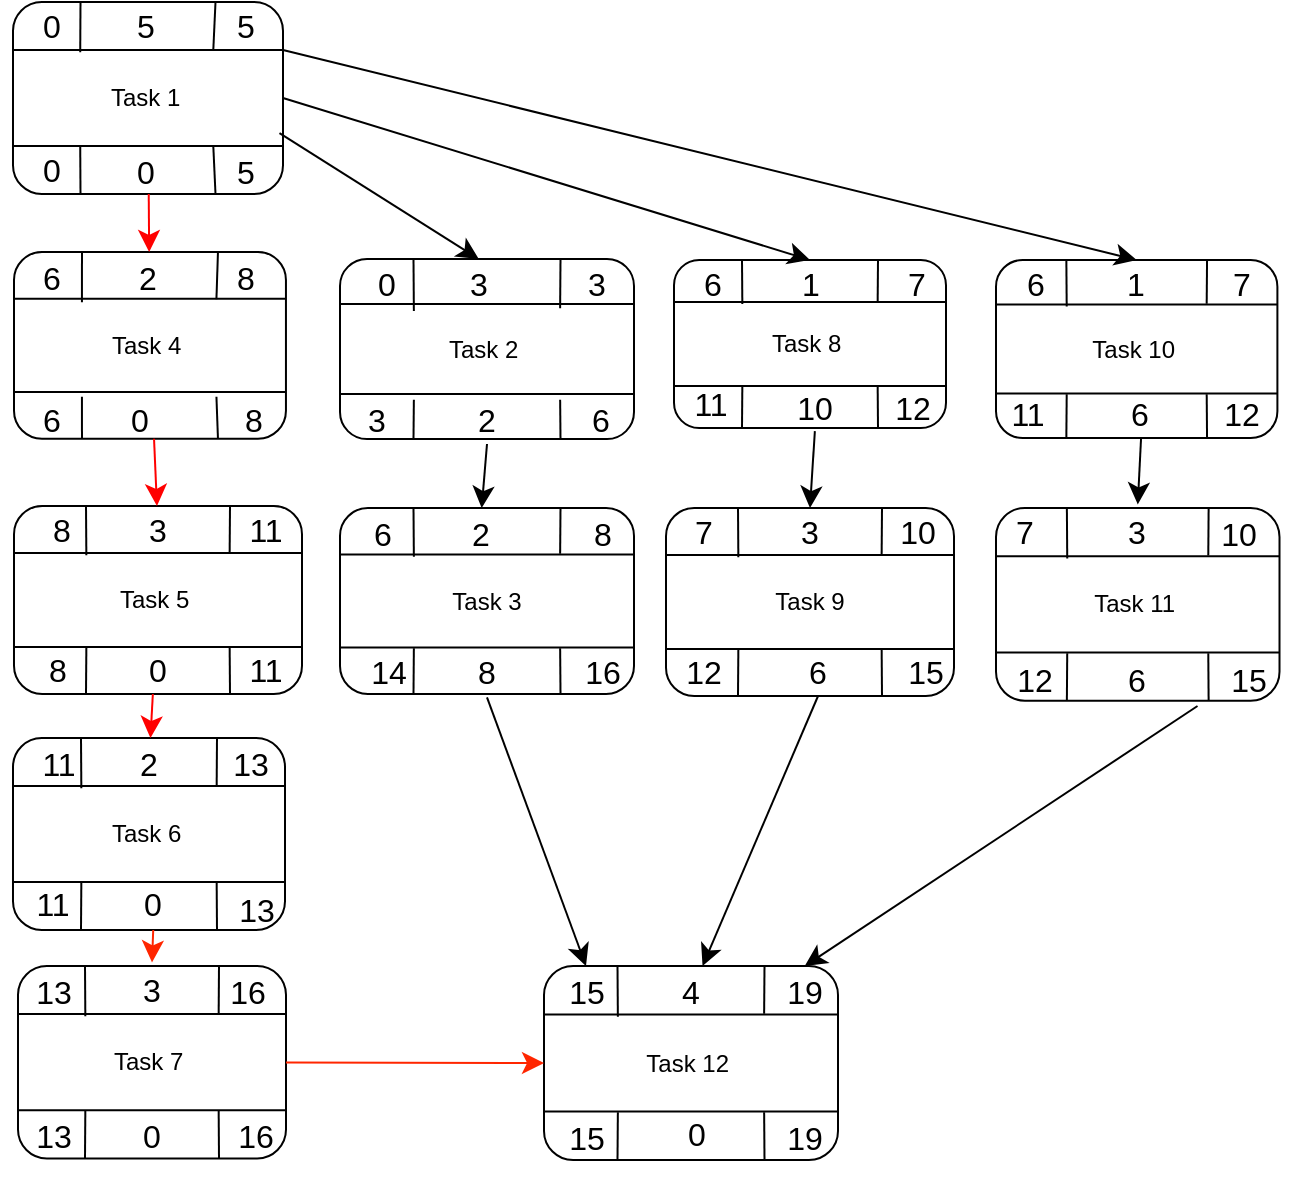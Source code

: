<mxfile version="26.0.11">
  <diagram name="Page-1" id="5MqjxUeLmsRFRtrz50fC">
    <mxGraphModel dx="1594" dy="384" grid="0" gridSize="10" guides="1" tooltips="1" connect="1" arrows="1" fold="1" page="1" pageScale="1" pageWidth="850" pageHeight="1100" math="0" shadow="0" adaptiveColors="simple">
      <root>
        <mxCell id="0" />
        <mxCell id="1" parent="0" />
        <mxCell id="aQXZlvpjPt8ZV1MpC3ru-12" value="" style="group;labelBackgroundColor=none;rounded=1;" vertex="1" connectable="0" parent="1">
          <mxGeometry x="-840.5" y="30" width="135" height="96" as="geometry" />
        </mxCell>
        <mxCell id="aQXZlvpjPt8ZV1MpC3ru-1" value="Task 1&amp;nbsp;" style="rounded=1;whiteSpace=wrap;html=1;labelBackgroundColor=none;" vertex="1" parent="aQXZlvpjPt8ZV1MpC3ru-12">
          <mxGeometry width="135" height="96" as="geometry" />
        </mxCell>
        <mxCell id="aQXZlvpjPt8ZV1MpC3ru-3" value="" style="endArrow=none;html=1;rounded=1;fontSize=12;startSize=8;endSize=8;curved=1;entryX=1;entryY=0.25;entryDx=0;entryDy=0;exitX=0;exitY=0.25;exitDx=0;exitDy=0;labelBackgroundColor=none;fontColor=default;" edge="1" parent="aQXZlvpjPt8ZV1MpC3ru-12" source="aQXZlvpjPt8ZV1MpC3ru-1" target="aQXZlvpjPt8ZV1MpC3ru-1">
          <mxGeometry width="50" height="50" relative="1" as="geometry">
            <mxPoint x="77.76" y="112.985" as="sourcePoint" />
            <mxPoint x="110.708" y="76.062" as="targetPoint" />
          </mxGeometry>
        </mxCell>
        <mxCell id="aQXZlvpjPt8ZV1MpC3ru-4" value="" style="endArrow=none;html=1;rounded=1;fontSize=12;startSize=8;endSize=8;curved=1;entryX=1;entryY=0.75;entryDx=0;entryDy=0;exitX=0;exitY=0.75;exitDx=0;exitDy=0;labelBackgroundColor=none;fontColor=default;" edge="1" parent="aQXZlvpjPt8ZV1MpC3ru-12" source="aQXZlvpjPt8ZV1MpC3ru-1" target="aQXZlvpjPt8ZV1MpC3ru-1">
          <mxGeometry width="50" height="50" relative="1" as="geometry">
            <mxPoint x="-1.318" y="65.723" as="sourcePoint" />
            <mxPoint x="132.455" y="65.723" as="targetPoint" />
          </mxGeometry>
        </mxCell>
        <mxCell id="aQXZlvpjPt8ZV1MpC3ru-5" style="edgeStyle=none;curved=1;rounded=1;orthogonalLoop=1;jettySize=auto;html=1;exitX=0.5;exitY=1;exitDx=0;exitDy=0;fontSize=12;startSize=8;endSize=8;labelBackgroundColor=none;fontColor=default;" edge="1" parent="aQXZlvpjPt8ZV1MpC3ru-12" source="aQXZlvpjPt8ZV1MpC3ru-1" target="aQXZlvpjPt8ZV1MpC3ru-1">
          <mxGeometry relative="1" as="geometry" />
        </mxCell>
        <mxCell id="aQXZlvpjPt8ZV1MpC3ru-6" style="edgeStyle=none;curved=1;rounded=1;orthogonalLoop=1;jettySize=auto;html=1;exitX=0.5;exitY=1;exitDx=0;exitDy=0;fontSize=12;startSize=8;endSize=8;labelBackgroundColor=none;fontColor=default;" edge="1" parent="aQXZlvpjPt8ZV1MpC3ru-12" source="aQXZlvpjPt8ZV1MpC3ru-1" target="aQXZlvpjPt8ZV1MpC3ru-1">
          <mxGeometry relative="1" as="geometry" />
        </mxCell>
        <mxCell id="aQXZlvpjPt8ZV1MpC3ru-7" value="" style="endArrow=none;html=1;rounded=1;fontSize=12;startSize=8;endSize=8;curved=1;exitX=0.25;exitY=0;exitDx=0;exitDy=0;labelBackgroundColor=none;fontColor=default;" edge="1" parent="aQXZlvpjPt8ZV1MpC3ru-12" source="aQXZlvpjPt8ZV1MpC3ru-1">
          <mxGeometry width="50" height="50" relative="1" as="geometry">
            <mxPoint x="77.76" y="112.985" as="sourcePoint" />
            <mxPoint x="33.608" y="25.108" as="targetPoint" />
          </mxGeometry>
        </mxCell>
        <mxCell id="aQXZlvpjPt8ZV1MpC3ru-9" value="" style="endArrow=none;html=1;rounded=1;fontSize=12;startSize=8;endSize=8;curved=1;exitX=0.75;exitY=0;exitDx=0;exitDy=0;labelBackgroundColor=none;fontColor=default;" edge="1" parent="aQXZlvpjPt8ZV1MpC3ru-12" source="aQXZlvpjPt8ZV1MpC3ru-1">
          <mxGeometry width="50" height="50" relative="1" as="geometry">
            <mxPoint x="40.198" y="7.385" as="sourcePoint" />
            <mxPoint x="100.165" y="23.631" as="targetPoint" />
          </mxGeometry>
        </mxCell>
        <mxCell id="aQXZlvpjPt8ZV1MpC3ru-10" value="" style="endArrow=none;html=1;rounded=1;fontSize=12;startSize=8;endSize=8;curved=1;exitX=0.25;exitY=1;exitDx=0;exitDy=0;labelBackgroundColor=none;fontColor=default;" edge="1" parent="aQXZlvpjPt8ZV1MpC3ru-12" source="aQXZlvpjPt8ZV1MpC3ru-1">
          <mxGeometry width="50" height="50" relative="1" as="geometry">
            <mxPoint x="40.198" y="7.385" as="sourcePoint" />
            <mxPoint x="33.608" y="72.369" as="targetPoint" />
          </mxGeometry>
        </mxCell>
        <mxCell id="aQXZlvpjPt8ZV1MpC3ru-11" value="" style="endArrow=none;html=1;rounded=1;fontSize=12;startSize=8;endSize=8;curved=1;entryX=0.75;entryY=1;entryDx=0;entryDy=0;labelBackgroundColor=none;fontColor=default;" edge="1" parent="aQXZlvpjPt8ZV1MpC3ru-12" target="aQXZlvpjPt8ZV1MpC3ru-1">
          <mxGeometry width="50" height="50" relative="1" as="geometry">
            <mxPoint x="100.165" y="72.369" as="sourcePoint" />
            <mxPoint x="40.198" y="79.754" as="targetPoint" />
          </mxGeometry>
        </mxCell>
        <mxCell id="OHJZcfKmMhG8Tj6CGPZ6-1" value="5" style="text;strokeColor=none;fillColor=none;html=1;align=center;verticalAlign=middle;whiteSpace=wrap;rounded=1;fontSize=16;labelBackgroundColor=none;" vertex="1" parent="aQXZlvpjPt8ZV1MpC3ru-12">
          <mxGeometry x="41.96" width="49.853" height="24.615" as="geometry" />
        </mxCell>
        <mxCell id="OHJZcfKmMhG8Tj6CGPZ6-46" value="0" style="text;strokeColor=none;fillColor=none;html=1;align=center;verticalAlign=middle;whiteSpace=wrap;rounded=1;fontSize=16;labelBackgroundColor=none;" vertex="1" parent="aQXZlvpjPt8ZV1MpC3ru-12">
          <mxGeometry x="-5.816" width="49.853" height="24.615" as="geometry" />
        </mxCell>
        <mxCell id="OHJZcfKmMhG8Tj6CGPZ6-59" value="5" style="text;strokeColor=none;fillColor=none;html=1;align=center;verticalAlign=middle;whiteSpace=wrap;rounded=1;fontSize=16;labelBackgroundColor=none;" vertex="1" parent="aQXZlvpjPt8ZV1MpC3ru-12">
          <mxGeometry x="91.813" width="49.853" height="24.615" as="geometry" />
        </mxCell>
        <mxCell id="OHJZcfKmMhG8Tj6CGPZ6-60" value="0" style="text;strokeColor=none;fillColor=none;html=1;align=center;verticalAlign=middle;whiteSpace=wrap;rounded=1;fontSize=16;labelBackgroundColor=none;" vertex="1" parent="aQXZlvpjPt8ZV1MpC3ru-12">
          <mxGeometry x="-5.816" y="71.385" width="49.853" height="24.615" as="geometry" />
        </mxCell>
        <mxCell id="OHJZcfKmMhG8Tj6CGPZ6-61" value="0" style="text;strokeColor=none;fillColor=none;html=1;align=center;verticalAlign=middle;whiteSpace=wrap;rounded=1;fontSize=16;labelBackgroundColor=none;" vertex="1" parent="aQXZlvpjPt8ZV1MpC3ru-12">
          <mxGeometry x="41.96" y="73.026" width="49.853" height="24.615" as="geometry" />
        </mxCell>
        <mxCell id="OHJZcfKmMhG8Tj6CGPZ6-77" value="5" style="text;strokeColor=none;fillColor=none;html=1;align=center;verticalAlign=middle;whiteSpace=wrap;rounded=1;fontSize=16;labelBackgroundColor=none;" vertex="1" parent="aQXZlvpjPt8ZV1MpC3ru-12">
          <mxGeometry x="91.813" y="73.026" width="49.853" height="24.615" as="geometry" />
        </mxCell>
        <mxCell id="aQXZlvpjPt8ZV1MpC3ru-23" value="" style="group;labelBackgroundColor=none;rounded=1;" vertex="1" connectable="0" parent="1">
          <mxGeometry x="-677" y="283" width="147" height="93" as="geometry" />
        </mxCell>
        <mxCell id="aQXZlvpjPt8ZV1MpC3ru-24" value="Task 3" style="rounded=1;whiteSpace=wrap;html=1;labelBackgroundColor=none;" vertex="1" parent="aQXZlvpjPt8ZV1MpC3ru-23">
          <mxGeometry width="147" height="93" as="geometry" />
        </mxCell>
        <mxCell id="aQXZlvpjPt8ZV1MpC3ru-25" value="" style="endArrow=none;html=1;rounded=1;fontSize=12;startSize=8;endSize=8;curved=1;entryX=1;entryY=0.25;entryDx=0;entryDy=0;exitX=0;exitY=0.25;exitDx=0;exitDy=0;labelBackgroundColor=none;fontColor=default;" edge="1" parent="aQXZlvpjPt8ZV1MpC3ru-23" source="aQXZlvpjPt8ZV1MpC3ru-24" target="aQXZlvpjPt8ZV1MpC3ru-24">
          <mxGeometry width="50" height="50" relative="1" as="geometry">
            <mxPoint x="85.448" y="109.454" as="sourcePoint" />
            <mxPoint x="121.655" y="73.685" as="targetPoint" />
          </mxGeometry>
        </mxCell>
        <mxCell id="aQXZlvpjPt8ZV1MpC3ru-26" value="" style="endArrow=none;html=1;rounded=1;fontSize=12;startSize=8;endSize=8;curved=1;entryX=1;entryY=0.75;entryDx=0;entryDy=0;exitX=0;exitY=0.75;exitDx=0;exitDy=0;labelBackgroundColor=none;fontColor=default;" edge="1" parent="aQXZlvpjPt8ZV1MpC3ru-23" source="aQXZlvpjPt8ZV1MpC3ru-24" target="aQXZlvpjPt8ZV1MpC3ru-24">
          <mxGeometry width="50" height="50" relative="1" as="geometry">
            <mxPoint x="-1.448" y="63.669" as="sourcePoint" />
            <mxPoint x="145.552" y="63.669" as="targetPoint" />
          </mxGeometry>
        </mxCell>
        <mxCell id="aQXZlvpjPt8ZV1MpC3ru-27" style="edgeStyle=none;curved=1;rounded=1;orthogonalLoop=1;jettySize=auto;html=1;exitX=0.5;exitY=1;exitDx=0;exitDy=0;fontSize=12;startSize=8;endSize=8;labelBackgroundColor=none;fontColor=default;" edge="1" parent="aQXZlvpjPt8ZV1MpC3ru-23" source="aQXZlvpjPt8ZV1MpC3ru-24" target="aQXZlvpjPt8ZV1MpC3ru-24">
          <mxGeometry relative="1" as="geometry" />
        </mxCell>
        <mxCell id="aQXZlvpjPt8ZV1MpC3ru-28" style="edgeStyle=none;curved=1;rounded=1;orthogonalLoop=1;jettySize=auto;html=1;exitX=0.5;exitY=1;exitDx=0;exitDy=0;fontSize=12;startSize=8;endSize=8;labelBackgroundColor=none;fontColor=default;" edge="1" parent="aQXZlvpjPt8ZV1MpC3ru-23" source="aQXZlvpjPt8ZV1MpC3ru-24" target="aQXZlvpjPt8ZV1MpC3ru-24">
          <mxGeometry relative="1" as="geometry" />
        </mxCell>
        <mxCell id="aQXZlvpjPt8ZV1MpC3ru-29" value="" style="endArrow=none;html=1;rounded=1;fontSize=12;startSize=8;endSize=8;curved=1;exitX=0.25;exitY=0;exitDx=0;exitDy=0;labelBackgroundColor=none;fontColor=default;" edge="1" parent="aQXZlvpjPt8ZV1MpC3ru-23" source="aQXZlvpjPt8ZV1MpC3ru-24">
          <mxGeometry width="50" height="50" relative="1" as="geometry">
            <mxPoint x="85.448" y="109.454" as="sourcePoint" />
            <mxPoint x="36.931" y="24.323" as="targetPoint" />
          </mxGeometry>
        </mxCell>
        <mxCell id="aQXZlvpjPt8ZV1MpC3ru-30" value="" style="endArrow=none;html=1;rounded=1;fontSize=12;startSize=8;endSize=8;curved=1;exitX=0.75;exitY=0;exitDx=0;exitDy=0;labelBackgroundColor=none;fontColor=default;" edge="1" parent="aQXZlvpjPt8ZV1MpC3ru-23" source="aQXZlvpjPt8ZV1MpC3ru-24">
          <mxGeometry width="50" height="50" relative="1" as="geometry">
            <mxPoint x="44.172" y="7.154" as="sourcePoint" />
            <mxPoint x="110.069" y="22.892" as="targetPoint" />
          </mxGeometry>
        </mxCell>
        <mxCell id="aQXZlvpjPt8ZV1MpC3ru-31" value="" style="endArrow=none;html=1;rounded=1;fontSize=12;startSize=8;endSize=8;curved=1;exitX=0.25;exitY=1;exitDx=0;exitDy=0;labelBackgroundColor=none;fontColor=default;" edge="1" parent="aQXZlvpjPt8ZV1MpC3ru-23" source="aQXZlvpjPt8ZV1MpC3ru-24">
          <mxGeometry width="50" height="50" relative="1" as="geometry">
            <mxPoint x="44.172" y="7.154" as="sourcePoint" />
            <mxPoint x="36.931" y="70.108" as="targetPoint" />
          </mxGeometry>
        </mxCell>
        <mxCell id="aQXZlvpjPt8ZV1MpC3ru-32" value="" style="endArrow=none;html=1;rounded=1;fontSize=12;startSize=8;endSize=8;curved=1;entryX=0.75;entryY=1;entryDx=0;entryDy=0;labelBackgroundColor=none;fontColor=default;" edge="1" parent="aQXZlvpjPt8ZV1MpC3ru-23" target="aQXZlvpjPt8ZV1MpC3ru-24">
          <mxGeometry width="50" height="50" relative="1" as="geometry">
            <mxPoint x="110.069" y="70.108" as="sourcePoint" />
            <mxPoint x="44.172" y="77.262" as="targetPoint" />
          </mxGeometry>
        </mxCell>
        <mxCell id="OHJZcfKmMhG8Tj6CGPZ6-25" value="2" style="text;strokeColor=none;fillColor=none;html=1;align=center;verticalAlign=middle;whiteSpace=wrap;rounded=1;fontSize=16;labelBackgroundColor=none;" vertex="1" parent="aQXZlvpjPt8ZV1MpC3ru-23">
          <mxGeometry x="44.277" width="53.133" height="25.833" as="geometry" />
        </mxCell>
        <mxCell id="OHJZcfKmMhG8Tj6CGPZ6-83" value="6" style="text;strokeColor=none;fillColor=none;html=1;align=center;verticalAlign=middle;whiteSpace=wrap;rounded=1;fontSize=16;labelBackgroundColor=none;" vertex="1" parent="aQXZlvpjPt8ZV1MpC3ru-23">
          <mxGeometry x="-5.313" width="53.133" height="25.833" as="geometry" />
        </mxCell>
        <mxCell id="OHJZcfKmMhG8Tj6CGPZ6-84" value="8" style="text;strokeColor=none;fillColor=none;html=1;align=center;verticalAlign=middle;whiteSpace=wrap;rounded=1;fontSize=16;labelBackgroundColor=none;" vertex="1" parent="aQXZlvpjPt8ZV1MpC3ru-23">
          <mxGeometry x="105.38" width="53.133" height="25.833" as="geometry" />
        </mxCell>
        <mxCell id="OHJZcfKmMhG8Tj6CGPZ6-85" value="14" style="text;strokeColor=none;fillColor=none;html=1;align=center;verticalAlign=middle;whiteSpace=wrap;rounded=1;fontSize=16;labelBackgroundColor=none;" vertex="1" parent="aQXZlvpjPt8ZV1MpC3ru-23">
          <mxGeometry x="-1.771" y="68.889" width="53.133" height="25.833" as="geometry" />
        </mxCell>
        <mxCell id="OHJZcfKmMhG8Tj6CGPZ6-86" value="16" style="text;strokeColor=none;fillColor=none;html=1;align=center;verticalAlign=middle;whiteSpace=wrap;rounded=1;fontSize=16;labelBackgroundColor=none;" vertex="1" parent="aQXZlvpjPt8ZV1MpC3ru-23">
          <mxGeometry x="105.38" y="68.889" width="53.133" height="25.833" as="geometry" />
        </mxCell>
        <mxCell id="OHJZcfKmMhG8Tj6CGPZ6-87" value="8" style="text;strokeColor=none;fillColor=none;html=1;align=center;verticalAlign=middle;whiteSpace=wrap;rounded=1;fontSize=16;labelBackgroundColor=none;" vertex="1" parent="aQXZlvpjPt8ZV1MpC3ru-23">
          <mxGeometry x="46.934" y="68.889" width="53.133" height="25.833" as="geometry" />
        </mxCell>
        <mxCell id="aQXZlvpjPt8ZV1MpC3ru-33" value="" style="group;labelBackgroundColor=none;rounded=1;" vertex="1" connectable="0" parent="1">
          <mxGeometry x="-840" y="155" width="140" height="96" as="geometry" />
        </mxCell>
        <mxCell id="aQXZlvpjPt8ZV1MpC3ru-34" value="Task 4&amp;nbsp;" style="rounded=1;whiteSpace=wrap;html=1;labelBackgroundColor=none;" vertex="1" parent="aQXZlvpjPt8ZV1MpC3ru-33">
          <mxGeometry width="135.977" height="93.333" as="geometry" />
        </mxCell>
        <mxCell id="aQXZlvpjPt8ZV1MpC3ru-35" value="" style="endArrow=none;html=1;rounded=1;fontSize=12;startSize=8;endSize=8;curved=1;entryX=1;entryY=0.25;entryDx=0;entryDy=0;exitX=0;exitY=0.25;exitDx=0;exitDy=0;labelBackgroundColor=none;fontColor=default;" edge="1" parent="aQXZlvpjPt8ZV1MpC3ru-33" source="aQXZlvpjPt8ZV1MpC3ru-34" target="aQXZlvpjPt8ZV1MpC3ru-34">
          <mxGeometry width="50" height="50" relative="1" as="geometry">
            <mxPoint x="78.573" y="112.985" as="sourcePoint" />
            <mxPoint x="111.867" y="76.062" as="targetPoint" />
          </mxGeometry>
        </mxCell>
        <mxCell id="aQXZlvpjPt8ZV1MpC3ru-36" value="" style="endArrow=none;html=1;rounded=1;fontSize=12;startSize=8;endSize=8;curved=1;entryX=1;entryY=0.75;entryDx=0;entryDy=0;exitX=0;exitY=0.75;exitDx=0;exitDy=0;labelBackgroundColor=none;fontColor=default;" edge="1" parent="aQXZlvpjPt8ZV1MpC3ru-33" source="aQXZlvpjPt8ZV1MpC3ru-34" target="aQXZlvpjPt8ZV1MpC3ru-34">
          <mxGeometry width="50" height="50" relative="1" as="geometry">
            <mxPoint x="-1.332" y="65.723" as="sourcePoint" />
            <mxPoint x="133.841" y="65.723" as="targetPoint" />
          </mxGeometry>
        </mxCell>
        <mxCell id="aQXZlvpjPt8ZV1MpC3ru-37" style="edgeStyle=none;curved=1;rounded=1;orthogonalLoop=1;jettySize=auto;html=1;exitX=0.5;exitY=1;exitDx=0;exitDy=0;fontSize=12;startSize=8;endSize=8;labelBackgroundColor=none;fontColor=default;" edge="1" parent="aQXZlvpjPt8ZV1MpC3ru-33" source="aQXZlvpjPt8ZV1MpC3ru-34" target="aQXZlvpjPt8ZV1MpC3ru-34">
          <mxGeometry relative="1" as="geometry" />
        </mxCell>
        <mxCell id="aQXZlvpjPt8ZV1MpC3ru-38" style="edgeStyle=none;curved=1;rounded=1;orthogonalLoop=1;jettySize=auto;html=1;exitX=0.5;exitY=1;exitDx=0;exitDy=0;fontSize=12;startSize=8;endSize=8;labelBackgroundColor=none;fontColor=default;" edge="1" parent="aQXZlvpjPt8ZV1MpC3ru-33" source="aQXZlvpjPt8ZV1MpC3ru-34" target="aQXZlvpjPt8ZV1MpC3ru-34">
          <mxGeometry relative="1" as="geometry" />
        </mxCell>
        <mxCell id="aQXZlvpjPt8ZV1MpC3ru-39" value="" style="endArrow=none;html=1;rounded=1;fontSize=12;startSize=8;endSize=8;curved=1;exitX=0.25;exitY=0;exitDx=0;exitDy=0;labelBackgroundColor=none;fontColor=default;" edge="1" parent="aQXZlvpjPt8ZV1MpC3ru-33" source="aQXZlvpjPt8ZV1MpC3ru-34">
          <mxGeometry width="50" height="50" relative="1" as="geometry">
            <mxPoint x="78.573" y="112.985" as="sourcePoint" />
            <mxPoint x="33.96" y="25.108" as="targetPoint" />
          </mxGeometry>
        </mxCell>
        <mxCell id="aQXZlvpjPt8ZV1MpC3ru-40" value="" style="endArrow=none;html=1;rounded=1;fontSize=12;startSize=8;endSize=8;curved=1;exitX=0.75;exitY=0;exitDx=0;exitDy=0;labelBackgroundColor=none;fontColor=default;" edge="1" parent="aQXZlvpjPt8ZV1MpC3ru-33" source="aQXZlvpjPt8ZV1MpC3ru-34">
          <mxGeometry width="50" height="50" relative="1" as="geometry">
            <mxPoint x="40.618" y="7.385" as="sourcePoint" />
            <mxPoint x="101.213" y="23.631" as="targetPoint" />
          </mxGeometry>
        </mxCell>
        <mxCell id="aQXZlvpjPt8ZV1MpC3ru-41" value="" style="endArrow=none;html=1;rounded=1;fontSize=12;startSize=8;endSize=8;curved=1;exitX=0.25;exitY=1;exitDx=0;exitDy=0;labelBackgroundColor=none;fontColor=default;" edge="1" parent="aQXZlvpjPt8ZV1MpC3ru-33" source="aQXZlvpjPt8ZV1MpC3ru-34">
          <mxGeometry width="50" height="50" relative="1" as="geometry">
            <mxPoint x="40.618" y="7.385" as="sourcePoint" />
            <mxPoint x="33.96" y="72.369" as="targetPoint" />
          </mxGeometry>
        </mxCell>
        <mxCell id="aQXZlvpjPt8ZV1MpC3ru-42" value="" style="endArrow=none;html=1;rounded=1;fontSize=12;startSize=8;endSize=8;curved=1;entryX=0.75;entryY=1;entryDx=0;entryDy=0;labelBackgroundColor=none;fontColor=default;" edge="1" parent="aQXZlvpjPt8ZV1MpC3ru-33" target="aQXZlvpjPt8ZV1MpC3ru-34">
          <mxGeometry width="50" height="50" relative="1" as="geometry">
            <mxPoint x="101.213" y="72.369" as="sourcePoint" />
            <mxPoint x="40.618" y="79.754" as="targetPoint" />
          </mxGeometry>
        </mxCell>
        <mxCell id="OHJZcfKmMhG8Tj6CGPZ6-26" value="2" style="text;strokeColor=none;fillColor=none;html=1;align=center;verticalAlign=middle;whiteSpace=wrap;rounded=1;fontSize=16;labelBackgroundColor=none;" vertex="1" parent="aQXZlvpjPt8ZV1MpC3ru-33">
          <mxGeometry x="43.448" width="48.276" height="26.667" as="geometry" />
        </mxCell>
        <mxCell id="OHJZcfKmMhG8Tj6CGPZ6-88" value="6" style="text;strokeColor=none;fillColor=none;html=1;align=center;verticalAlign=middle;whiteSpace=wrap;rounded=1;fontSize=16;labelBackgroundColor=none;" vertex="1" parent="aQXZlvpjPt8ZV1MpC3ru-33">
          <mxGeometry x="-4.828" width="48.276" height="26.667" as="geometry" />
        </mxCell>
        <mxCell id="OHJZcfKmMhG8Tj6CGPZ6-105" value="8" style="text;strokeColor=none;fillColor=none;html=1;align=center;verticalAlign=middle;whiteSpace=wrap;rounded=1;fontSize=16;labelBackgroundColor=none;" vertex="1" parent="aQXZlvpjPt8ZV1MpC3ru-33">
          <mxGeometry x="91.724" width="48.276" height="26.667" as="geometry" />
        </mxCell>
        <mxCell id="OHJZcfKmMhG8Tj6CGPZ6-106" value="6" style="text;strokeColor=none;fillColor=none;html=1;align=center;verticalAlign=middle;whiteSpace=wrap;rounded=1;fontSize=16;labelBackgroundColor=none;" vertex="1" parent="aQXZlvpjPt8ZV1MpC3ru-33">
          <mxGeometry x="-4.828" y="71.111" width="48.276" height="26.667" as="geometry" />
        </mxCell>
        <mxCell id="OHJZcfKmMhG8Tj6CGPZ6-107" value="8" style="text;strokeColor=none;fillColor=none;html=1;align=center;verticalAlign=middle;whiteSpace=wrap;rounded=1;fontSize=16;labelBackgroundColor=none;" vertex="1" parent="aQXZlvpjPt8ZV1MpC3ru-33">
          <mxGeometry x="95.747" y="71.111" width="48.276" height="26.667" as="geometry" />
        </mxCell>
        <mxCell id="OHJZcfKmMhG8Tj6CGPZ6-108" value="0" style="text;strokeColor=none;fillColor=none;html=1;align=center;verticalAlign=middle;whiteSpace=wrap;rounded=1;fontSize=16;labelBackgroundColor=none;" vertex="1" parent="aQXZlvpjPt8ZV1MpC3ru-33">
          <mxGeometry x="39.425" y="71.111" width="48.276" height="26.667" as="geometry" />
        </mxCell>
        <mxCell id="IIMoWA1YYtscb8tn20ki-11" value="" style="group;labelBackgroundColor=none;rounded=1;" vertex="1" connectable="0" parent="1">
          <mxGeometry x="-840.5" y="398" width="136" height="96" as="geometry" />
        </mxCell>
        <mxCell id="IIMoWA1YYtscb8tn20ki-12" value="Task 6&amp;nbsp;" style="rounded=1;whiteSpace=wrap;html=1;labelBackgroundColor=none;" vertex="1" parent="IIMoWA1YYtscb8tn20ki-11">
          <mxGeometry width="136" height="96.0" as="geometry" />
        </mxCell>
        <mxCell id="IIMoWA1YYtscb8tn20ki-13" value="" style="endArrow=none;html=1;rounded=1;fontSize=12;startSize=8;endSize=8;curved=1;entryX=1;entryY=0.25;entryDx=0;entryDy=0;exitX=0;exitY=0.25;exitDx=0;exitDy=0;labelBackgroundColor=none;fontColor=default;" edge="1" parent="IIMoWA1YYtscb8tn20ki-11" source="IIMoWA1YYtscb8tn20ki-12" target="IIMoWA1YYtscb8tn20ki-12">
          <mxGeometry width="50" height="50" relative="1" as="geometry">
            <mxPoint x="79.054" y="112.985" as="sourcePoint" />
            <mxPoint x="112.552" y="76.062" as="targetPoint" />
          </mxGeometry>
        </mxCell>
        <mxCell id="IIMoWA1YYtscb8tn20ki-14" value="" style="endArrow=none;html=1;rounded=1;fontSize=12;startSize=8;endSize=8;curved=1;entryX=1;entryY=0.75;entryDx=0;entryDy=0;exitX=0;exitY=0.75;exitDx=0;exitDy=0;labelBackgroundColor=none;fontColor=default;" edge="1" parent="IIMoWA1YYtscb8tn20ki-11" source="IIMoWA1YYtscb8tn20ki-12" target="IIMoWA1YYtscb8tn20ki-12">
          <mxGeometry width="50" height="50" relative="1" as="geometry">
            <mxPoint x="-1.34" y="65.723" as="sourcePoint" />
            <mxPoint x="134.66" y="65.723" as="targetPoint" />
          </mxGeometry>
        </mxCell>
        <mxCell id="IIMoWA1YYtscb8tn20ki-15" style="edgeStyle=none;curved=1;rounded=1;orthogonalLoop=1;jettySize=auto;html=1;exitX=0.5;exitY=1;exitDx=0;exitDy=0;fontSize=12;startSize=8;endSize=8;labelBackgroundColor=none;fontColor=default;" edge="1" parent="IIMoWA1YYtscb8tn20ki-11" source="IIMoWA1YYtscb8tn20ki-12" target="IIMoWA1YYtscb8tn20ki-12">
          <mxGeometry relative="1" as="geometry" />
        </mxCell>
        <mxCell id="IIMoWA1YYtscb8tn20ki-16" style="edgeStyle=none;curved=1;rounded=1;orthogonalLoop=1;jettySize=auto;html=1;exitX=0.5;exitY=1;exitDx=0;exitDy=0;fontSize=12;startSize=8;endSize=8;labelBackgroundColor=none;fontColor=default;" edge="1" parent="IIMoWA1YYtscb8tn20ki-11" source="IIMoWA1YYtscb8tn20ki-12" target="IIMoWA1YYtscb8tn20ki-12">
          <mxGeometry relative="1" as="geometry" />
        </mxCell>
        <mxCell id="IIMoWA1YYtscb8tn20ki-17" value="" style="endArrow=none;html=1;rounded=1;fontSize=12;startSize=8;endSize=8;curved=1;exitX=0.25;exitY=0;exitDx=0;exitDy=0;labelBackgroundColor=none;fontColor=default;" edge="1" parent="IIMoWA1YYtscb8tn20ki-11" source="IIMoWA1YYtscb8tn20ki-12">
          <mxGeometry width="50" height="50" relative="1" as="geometry">
            <mxPoint x="79.054" y="112.985" as="sourcePoint" />
            <mxPoint x="34.167" y="25.108" as="targetPoint" />
          </mxGeometry>
        </mxCell>
        <mxCell id="IIMoWA1YYtscb8tn20ki-18" value="" style="endArrow=none;html=1;rounded=1;fontSize=12;startSize=8;endSize=8;curved=1;exitX=0.75;exitY=0;exitDx=0;exitDy=0;labelBackgroundColor=none;fontColor=default;" edge="1" parent="IIMoWA1YYtscb8tn20ki-11" source="IIMoWA1YYtscb8tn20ki-12">
          <mxGeometry width="50" height="50" relative="1" as="geometry">
            <mxPoint x="40.867" y="7.385" as="sourcePoint" />
            <mxPoint x="101.833" y="23.631" as="targetPoint" />
          </mxGeometry>
        </mxCell>
        <mxCell id="IIMoWA1YYtscb8tn20ki-19" value="" style="endArrow=none;html=1;rounded=1;fontSize=12;startSize=8;endSize=8;curved=1;exitX=0.25;exitY=1;exitDx=0;exitDy=0;labelBackgroundColor=none;fontColor=default;" edge="1" parent="IIMoWA1YYtscb8tn20ki-11" source="IIMoWA1YYtscb8tn20ki-12">
          <mxGeometry width="50" height="50" relative="1" as="geometry">
            <mxPoint x="40.867" y="7.385" as="sourcePoint" />
            <mxPoint x="34.167" y="72.369" as="targetPoint" />
          </mxGeometry>
        </mxCell>
        <mxCell id="IIMoWA1YYtscb8tn20ki-20" value="" style="endArrow=none;html=1;rounded=1;fontSize=12;startSize=8;endSize=8;curved=1;entryX=0.75;entryY=1;entryDx=0;entryDy=0;labelBackgroundColor=none;fontColor=default;" edge="1" parent="IIMoWA1YYtscb8tn20ki-11" target="IIMoWA1YYtscb8tn20ki-12">
          <mxGeometry width="50" height="50" relative="1" as="geometry">
            <mxPoint x="101.833" y="72.369" as="sourcePoint" />
            <mxPoint x="40.867" y="79.754" as="targetPoint" />
          </mxGeometry>
        </mxCell>
        <mxCell id="OHJZcfKmMhG8Tj6CGPZ6-28" value="2" style="text;strokeColor=none;fillColor=none;html=1;align=center;verticalAlign=middle;whiteSpace=wrap;rounded=1;fontSize=16;labelBackgroundColor=none;" vertex="1" parent="IIMoWA1YYtscb8tn20ki-11">
          <mxGeometry x="42.658" width="50.683" height="26.667" as="geometry" />
        </mxCell>
        <mxCell id="OHJZcfKmMhG8Tj6CGPZ6-137" value="11" style="text;strokeColor=none;fillColor=none;html=1;align=center;verticalAlign=middle;whiteSpace=wrap;rounded=1;fontSize=16;labelBackgroundColor=none;" vertex="1" parent="IIMoWA1YYtscb8tn20ki-11">
          <mxGeometry x="-2.534" width="50.683" height="26.667" as="geometry" />
        </mxCell>
        <mxCell id="OHJZcfKmMhG8Tj6CGPZ6-138" value="13" style="text;strokeColor=none;fillColor=none;html=1;align=center;verticalAlign=middle;whiteSpace=wrap;rounded=1;fontSize=16;labelBackgroundColor=none;" vertex="1" parent="IIMoWA1YYtscb8tn20ki-11">
          <mxGeometry x="93.342" width="50.683" height="26.667" as="geometry" />
        </mxCell>
        <mxCell id="OHJZcfKmMhG8Tj6CGPZ6-139" value="11" style="text;strokeColor=none;fillColor=none;html=1;align=center;verticalAlign=middle;whiteSpace=wrap;rounded=1;fontSize=16;labelBackgroundColor=none;" vertex="1" parent="IIMoWA1YYtscb8tn20ki-11">
          <mxGeometry x="-5.913" y="69.333" width="50.683" height="26.667" as="geometry" />
        </mxCell>
        <mxCell id="OHJZcfKmMhG8Tj6CGPZ6-140" value="13" style="text;strokeColor=none;fillColor=none;html=1;align=center;verticalAlign=middle;whiteSpace=wrap;rounded=1;fontSize=16;labelBackgroundColor=none;" vertex="1" parent="IIMoWA1YYtscb8tn20ki-11">
          <mxGeometry x="96.298" y="72.889" width="50.683" height="26.667" as="geometry" />
        </mxCell>
        <mxCell id="OHJZcfKmMhG8Tj6CGPZ6-157" value="0" style="text;strokeColor=none;fillColor=none;html=1;align=center;verticalAlign=middle;whiteSpace=wrap;rounded=1;fontSize=16;labelBackgroundColor=none;" vertex="1" parent="IIMoWA1YYtscb8tn20ki-11">
          <mxGeometry x="44.77" y="69.333" width="50.683" height="26.667" as="geometry" />
        </mxCell>
        <mxCell id="IIMoWA1YYtscb8tn20ki-21" value="" style="group;labelBackgroundColor=none;rounded=1;" vertex="1" connectable="0" parent="1">
          <mxGeometry x="-838" y="512" width="134" height="98" as="geometry" />
        </mxCell>
        <mxCell id="IIMoWA1YYtscb8tn20ki-22" value="Task 7&amp;nbsp;" style="rounded=1;whiteSpace=wrap;html=1;labelBackgroundColor=none;" vertex="1" parent="IIMoWA1YYtscb8tn20ki-21">
          <mxGeometry width="134" height="96.218" as="geometry" />
        </mxCell>
        <mxCell id="IIMoWA1YYtscb8tn20ki-23" value="" style="endArrow=none;html=1;rounded=1;fontSize=12;startSize=8;endSize=8;curved=1;entryX=1;entryY=0.25;entryDx=0;entryDy=0;exitX=0;exitY=0.25;exitDx=0;exitDy=0;labelBackgroundColor=none;fontColor=default;" edge="1" parent="IIMoWA1YYtscb8tn20ki-21" source="IIMoWA1YYtscb8tn20ki-22" target="IIMoWA1YYtscb8tn20ki-22">
          <mxGeometry width="50" height="50" relative="1" as="geometry">
            <mxPoint x="77.892" y="113.241" as="sourcePoint" />
            <mxPoint x="110.897" y="76.234" as="targetPoint" />
          </mxGeometry>
        </mxCell>
        <mxCell id="IIMoWA1YYtscb8tn20ki-24" value="" style="endArrow=none;html=1;rounded=1;fontSize=12;startSize=8;endSize=8;curved=1;entryX=1;entryY=0.75;entryDx=0;entryDy=0;exitX=0;exitY=0.75;exitDx=0;exitDy=0;labelBackgroundColor=none;fontColor=default;" edge="1" parent="IIMoWA1YYtscb8tn20ki-21" source="IIMoWA1YYtscb8tn20ki-22" target="IIMoWA1YYtscb8tn20ki-22">
          <mxGeometry width="50" height="50" relative="1" as="geometry">
            <mxPoint x="-1.32" y="65.872" as="sourcePoint" />
            <mxPoint x="132.68" y="65.872" as="targetPoint" />
          </mxGeometry>
        </mxCell>
        <mxCell id="IIMoWA1YYtscb8tn20ki-25" style="edgeStyle=none;curved=1;rounded=1;orthogonalLoop=1;jettySize=auto;html=1;exitX=0.5;exitY=1;exitDx=0;exitDy=0;fontSize=12;startSize=8;endSize=8;labelBackgroundColor=none;fontColor=default;" edge="1" parent="IIMoWA1YYtscb8tn20ki-21" source="IIMoWA1YYtscb8tn20ki-22" target="IIMoWA1YYtscb8tn20ki-22">
          <mxGeometry relative="1" as="geometry" />
        </mxCell>
        <mxCell id="IIMoWA1YYtscb8tn20ki-26" style="edgeStyle=none;curved=1;rounded=1;orthogonalLoop=1;jettySize=auto;html=1;exitX=0.5;exitY=1;exitDx=0;exitDy=0;fontSize=12;startSize=8;endSize=8;labelBackgroundColor=none;fontColor=default;" edge="1" parent="IIMoWA1YYtscb8tn20ki-21" source="IIMoWA1YYtscb8tn20ki-22" target="IIMoWA1YYtscb8tn20ki-22">
          <mxGeometry relative="1" as="geometry" />
        </mxCell>
        <mxCell id="IIMoWA1YYtscb8tn20ki-27" value="" style="endArrow=none;html=1;rounded=1;fontSize=12;startSize=8;endSize=8;curved=1;exitX=0.25;exitY=0;exitDx=0;exitDy=0;labelBackgroundColor=none;fontColor=default;" edge="1" parent="IIMoWA1YYtscb8tn20ki-21" source="IIMoWA1YYtscb8tn20ki-22">
          <mxGeometry width="50" height="50" relative="1" as="geometry">
            <mxPoint x="77.892" y="113.241" as="sourcePoint" />
            <mxPoint x="33.665" y="25.165" as="targetPoint" />
          </mxGeometry>
        </mxCell>
        <mxCell id="IIMoWA1YYtscb8tn20ki-28" value="" style="endArrow=none;html=1;rounded=1;fontSize=12;startSize=8;endSize=8;curved=1;exitX=0.75;exitY=0;exitDx=0;exitDy=0;labelBackgroundColor=none;fontColor=default;" edge="1" parent="IIMoWA1YYtscb8tn20ki-21" source="IIMoWA1YYtscb8tn20ki-22">
          <mxGeometry width="50" height="50" relative="1" as="geometry">
            <mxPoint x="40.266" y="7.401" as="sourcePoint" />
            <mxPoint x="100.335" y="23.684" as="targetPoint" />
          </mxGeometry>
        </mxCell>
        <mxCell id="IIMoWA1YYtscb8tn20ki-29" value="" style="endArrow=none;html=1;rounded=1;fontSize=12;startSize=8;endSize=8;curved=1;exitX=0.25;exitY=1;exitDx=0;exitDy=0;labelBackgroundColor=none;fontColor=default;" edge="1" parent="IIMoWA1YYtscb8tn20ki-21" source="IIMoWA1YYtscb8tn20ki-22">
          <mxGeometry width="50" height="50" relative="1" as="geometry">
            <mxPoint x="40.266" y="7.401" as="sourcePoint" />
            <mxPoint x="33.665" y="72.534" as="targetPoint" />
          </mxGeometry>
        </mxCell>
        <mxCell id="IIMoWA1YYtscb8tn20ki-30" value="" style="endArrow=none;html=1;rounded=1;fontSize=12;startSize=8;endSize=8;curved=1;entryX=0.75;entryY=1;entryDx=0;entryDy=0;labelBackgroundColor=none;fontColor=default;" edge="1" parent="IIMoWA1YYtscb8tn20ki-21" target="IIMoWA1YYtscb8tn20ki-22">
          <mxGeometry width="50" height="50" relative="1" as="geometry">
            <mxPoint x="100.335" y="72.534" as="sourcePoint" />
            <mxPoint x="40.266" y="79.935" as="targetPoint" />
          </mxGeometry>
        </mxCell>
        <mxCell id="OHJZcfKmMhG8Tj6CGPZ6-40" value="3" style="text;strokeColor=none;fillColor=none;html=1;align=center;verticalAlign=middle;whiteSpace=wrap;rounded=1;fontSize=16;labelBackgroundColor=none;" vertex="1" parent="IIMoWA1YYtscb8tn20ki-21">
          <mxGeometry x="42.783" y="-1.782" width="48.434" height="26.727" as="geometry" />
        </mxCell>
        <mxCell id="OHJZcfKmMhG8Tj6CGPZ6-177" value="13" style="text;strokeColor=none;fillColor=none;html=1;align=center;verticalAlign=middle;whiteSpace=wrap;rounded=1;fontSize=16;labelBackgroundColor=none;" vertex="1" parent="IIMoWA1YYtscb8tn20ki-21">
          <mxGeometry x="-5.651" width="48.434" height="26.727" as="geometry" />
        </mxCell>
        <mxCell id="OHJZcfKmMhG8Tj6CGPZ6-202" value="16" style="text;strokeColor=none;fillColor=none;html=1;align=center;verticalAlign=middle;whiteSpace=wrap;rounded=1;fontSize=16;labelBackgroundColor=none;" vertex="1" parent="IIMoWA1YYtscb8tn20ki-21">
          <mxGeometry x="91.217" width="48.434" height="26.727" as="geometry" />
        </mxCell>
        <mxCell id="OHJZcfKmMhG8Tj6CGPZ6-203" value="0" style="text;strokeColor=none;fillColor=none;html=1;align=center;verticalAlign=middle;whiteSpace=wrap;rounded=1;fontSize=16;labelBackgroundColor=none;" vertex="1" parent="IIMoWA1YYtscb8tn20ki-21">
          <mxGeometry x="42.783" y="71.273" width="48.434" height="26.727" as="geometry" />
        </mxCell>
        <mxCell id="OHJZcfKmMhG8Tj6CGPZ6-205" value="13" style="text;strokeColor=none;fillColor=none;html=1;align=center;verticalAlign=middle;whiteSpace=wrap;rounded=1;fontSize=16;labelBackgroundColor=none;" vertex="1" parent="IIMoWA1YYtscb8tn20ki-21">
          <mxGeometry x="-5.651" y="71.273" width="48.434" height="26.727" as="geometry" />
        </mxCell>
        <mxCell id="OHJZcfKmMhG8Tj6CGPZ6-207" value="16" style="text;strokeColor=none;fillColor=none;html=1;align=center;verticalAlign=middle;whiteSpace=wrap;rounded=1;fontSize=16;labelBackgroundColor=none;" vertex="1" parent="IIMoWA1YYtscb8tn20ki-21">
          <mxGeometry x="95.253" y="71.273" width="48.434" height="26.727" as="geometry" />
        </mxCell>
        <mxCell id="IIMoWA1YYtscb8tn20ki-31" value="" style="group;labelBackgroundColor=none;rounded=1;" vertex="1" connectable="0" parent="1">
          <mxGeometry x="-510" y="159" width="136" height="94" as="geometry" />
        </mxCell>
        <mxCell id="IIMoWA1YYtscb8tn20ki-32" value="Task 8&amp;nbsp;" style="rounded=1;whiteSpace=wrap;html=1;labelBackgroundColor=none;" vertex="1" parent="IIMoWA1YYtscb8tn20ki-31">
          <mxGeometry width="136" height="84" as="geometry" />
        </mxCell>
        <mxCell id="IIMoWA1YYtscb8tn20ki-33" value="" style="endArrow=none;html=1;rounded=1;fontSize=12;startSize=8;endSize=8;curved=1;entryX=1;entryY=0.25;entryDx=0;entryDy=0;exitX=0;exitY=0.25;exitDx=0;exitDy=0;labelBackgroundColor=none;fontColor=default;" edge="1" parent="IIMoWA1YYtscb8tn20ki-31" source="IIMoWA1YYtscb8tn20ki-32" target="IIMoWA1YYtscb8tn20ki-32">
          <mxGeometry width="50" height="50" relative="1" as="geometry">
            <mxPoint x="79.054" y="98.862" as="sourcePoint" />
            <mxPoint x="112.552" y="66.554" as="targetPoint" />
          </mxGeometry>
        </mxCell>
        <mxCell id="IIMoWA1YYtscb8tn20ki-34" value="" style="endArrow=none;html=1;rounded=1;fontSize=12;startSize=8;endSize=8;curved=1;entryX=1;entryY=0.75;entryDx=0;entryDy=0;exitX=0;exitY=0.75;exitDx=0;exitDy=0;labelBackgroundColor=none;fontColor=default;" edge="1" parent="IIMoWA1YYtscb8tn20ki-31" source="IIMoWA1YYtscb8tn20ki-32" target="IIMoWA1YYtscb8tn20ki-32">
          <mxGeometry width="50" height="50" relative="1" as="geometry">
            <mxPoint x="-1.34" y="57.508" as="sourcePoint" />
            <mxPoint x="134.66" y="57.508" as="targetPoint" />
          </mxGeometry>
        </mxCell>
        <mxCell id="IIMoWA1YYtscb8tn20ki-35" style="edgeStyle=none;curved=1;rounded=1;orthogonalLoop=1;jettySize=auto;html=1;exitX=0.5;exitY=1;exitDx=0;exitDy=0;fontSize=12;startSize=8;endSize=8;labelBackgroundColor=none;fontColor=default;" edge="1" parent="IIMoWA1YYtscb8tn20ki-31" source="IIMoWA1YYtscb8tn20ki-32" target="IIMoWA1YYtscb8tn20ki-32">
          <mxGeometry relative="1" as="geometry" />
        </mxCell>
        <mxCell id="IIMoWA1YYtscb8tn20ki-36" style="edgeStyle=none;curved=1;rounded=1;orthogonalLoop=1;jettySize=auto;html=1;exitX=0.5;exitY=1;exitDx=0;exitDy=0;fontSize=12;startSize=8;endSize=8;labelBackgroundColor=none;fontColor=default;" edge="1" parent="IIMoWA1YYtscb8tn20ki-31" source="IIMoWA1YYtscb8tn20ki-32" target="IIMoWA1YYtscb8tn20ki-32">
          <mxGeometry relative="1" as="geometry" />
        </mxCell>
        <mxCell id="IIMoWA1YYtscb8tn20ki-37" value="" style="endArrow=none;html=1;rounded=1;fontSize=12;startSize=8;endSize=8;curved=1;exitX=0.25;exitY=0;exitDx=0;exitDy=0;labelBackgroundColor=none;fontColor=default;" edge="1" parent="IIMoWA1YYtscb8tn20ki-31" source="IIMoWA1YYtscb8tn20ki-32">
          <mxGeometry width="50" height="50" relative="1" as="geometry">
            <mxPoint x="79.054" y="98.862" as="sourcePoint" />
            <mxPoint x="34.167" y="21.969" as="targetPoint" />
          </mxGeometry>
        </mxCell>
        <mxCell id="IIMoWA1YYtscb8tn20ki-38" value="" style="endArrow=none;html=1;rounded=1;fontSize=12;startSize=8;endSize=8;curved=1;exitX=0.75;exitY=0;exitDx=0;exitDy=0;labelBackgroundColor=none;fontColor=default;" edge="1" parent="IIMoWA1YYtscb8tn20ki-31" source="IIMoWA1YYtscb8tn20ki-32">
          <mxGeometry width="50" height="50" relative="1" as="geometry">
            <mxPoint x="40.867" y="6.462" as="sourcePoint" />
            <mxPoint x="101.833" y="20.677" as="targetPoint" />
          </mxGeometry>
        </mxCell>
        <mxCell id="IIMoWA1YYtscb8tn20ki-39" value="" style="endArrow=none;html=1;rounded=1;fontSize=12;startSize=8;endSize=8;curved=1;exitX=0.25;exitY=1;exitDx=0;exitDy=0;labelBackgroundColor=none;fontColor=default;" edge="1" parent="IIMoWA1YYtscb8tn20ki-31" source="IIMoWA1YYtscb8tn20ki-32">
          <mxGeometry width="50" height="50" relative="1" as="geometry">
            <mxPoint x="40.867" y="6.462" as="sourcePoint" />
            <mxPoint x="34.167" y="63.323" as="targetPoint" />
          </mxGeometry>
        </mxCell>
        <mxCell id="IIMoWA1YYtscb8tn20ki-40" value="" style="endArrow=none;html=1;rounded=1;fontSize=12;startSize=8;endSize=8;curved=1;entryX=0.75;entryY=1;entryDx=0;entryDy=0;labelBackgroundColor=none;fontColor=default;" edge="1" parent="IIMoWA1YYtscb8tn20ki-31" target="IIMoWA1YYtscb8tn20ki-32">
          <mxGeometry width="50" height="50" relative="1" as="geometry">
            <mxPoint x="101.833" y="63.323" as="sourcePoint" />
            <mxPoint x="40.867" y="69.785" as="targetPoint" />
          </mxGeometry>
        </mxCell>
        <mxCell id="OHJZcfKmMhG8Tj6CGPZ6-41" value="1" style="text;strokeColor=none;fillColor=none;html=1;align=center;verticalAlign=middle;whiteSpace=wrap;rounded=1;fontSize=16;labelBackgroundColor=none;" vertex="1" parent="IIMoWA1YYtscb8tn20ki-31">
          <mxGeometry x="43.714" width="48.571" height="23.333" as="geometry" />
        </mxCell>
        <mxCell id="OHJZcfKmMhG8Tj6CGPZ6-208" value="6" style="text;strokeColor=none;fillColor=none;html=1;align=center;verticalAlign=middle;whiteSpace=wrap;rounded=1;fontSize=16;labelBackgroundColor=none;" vertex="1" parent="IIMoWA1YYtscb8tn20ki-31">
          <mxGeometry x="-4.857" width="48.571" height="23.333" as="geometry" />
        </mxCell>
        <mxCell id="OHJZcfKmMhG8Tj6CGPZ6-209" value="7" style="text;strokeColor=none;fillColor=none;html=1;align=center;verticalAlign=middle;whiteSpace=wrap;rounded=1;fontSize=16;labelBackgroundColor=none;" vertex="1" parent="IIMoWA1YYtscb8tn20ki-31">
          <mxGeometry x="97.143" width="48.571" height="23.333" as="geometry" />
        </mxCell>
        <mxCell id="OHJZcfKmMhG8Tj6CGPZ6-210" value="11" style="text;strokeColor=none;fillColor=none;html=1;align=center;verticalAlign=middle;whiteSpace=wrap;rounded=1;fontSize=16;labelBackgroundColor=none;" vertex="1" parent="IIMoWA1YYtscb8tn20ki-31">
          <mxGeometry x="-6.476" y="60.667" width="48.571" height="23.333" as="geometry" />
        </mxCell>
        <mxCell id="OHJZcfKmMhG8Tj6CGPZ6-211" value="12" style="text;strokeColor=none;fillColor=none;html=1;align=center;verticalAlign=middle;whiteSpace=wrap;rounded=1;fontSize=16;labelBackgroundColor=none;" vertex="1" parent="IIMoWA1YYtscb8tn20ki-31">
          <mxGeometry x="94.714" y="62.222" width="48.571" height="23.333" as="geometry" />
        </mxCell>
        <mxCell id="OHJZcfKmMhG8Tj6CGPZ6-227" value="10" style="text;strokeColor=none;fillColor=none;html=1;align=center;verticalAlign=middle;whiteSpace=wrap;rounded=1;fontSize=16;labelBackgroundColor=none;" vertex="1" parent="IIMoWA1YYtscb8tn20ki-31">
          <mxGeometry x="46.143" y="62.222" width="48.571" height="23.333" as="geometry" />
        </mxCell>
        <mxCell id="IIMoWA1YYtscb8tn20ki-41" value="" style="group;labelBackgroundColor=none;rounded=1;" vertex="1" connectable="0" parent="1">
          <mxGeometry x="-514" y="283" width="144" height="94" as="geometry" />
        </mxCell>
        <mxCell id="IIMoWA1YYtscb8tn20ki-42" value="Task 9" style="rounded=1;whiteSpace=wrap;html=1;labelBackgroundColor=none;" vertex="1" parent="IIMoWA1YYtscb8tn20ki-41">
          <mxGeometry width="144" height="94.0" as="geometry" />
        </mxCell>
        <mxCell id="IIMoWA1YYtscb8tn20ki-43" value="" style="endArrow=none;html=1;rounded=1;fontSize=12;startSize=8;endSize=8;curved=1;entryX=1;entryY=0.25;entryDx=0;entryDy=0;exitX=0;exitY=0.25;exitDx=0;exitDy=0;labelBackgroundColor=none;fontColor=default;" edge="1" parent="IIMoWA1YYtscb8tn20ki-41" source="IIMoWA1YYtscb8tn20ki-42" target="IIMoWA1YYtscb8tn20ki-42">
          <mxGeometry width="50" height="50" relative="1" as="geometry">
            <mxPoint x="83.704" y="110.631" as="sourcePoint" />
            <mxPoint x="119.172" y="74.477" as="targetPoint" />
          </mxGeometry>
        </mxCell>
        <mxCell id="IIMoWA1YYtscb8tn20ki-44" value="" style="endArrow=none;html=1;rounded=1;fontSize=12;startSize=8;endSize=8;curved=1;entryX=1;entryY=0.75;entryDx=0;entryDy=0;exitX=0;exitY=0.75;exitDx=0;exitDy=0;labelBackgroundColor=none;fontColor=default;" edge="1" parent="IIMoWA1YYtscb8tn20ki-41" source="IIMoWA1YYtscb8tn20ki-42" target="IIMoWA1YYtscb8tn20ki-42">
          <mxGeometry width="50" height="50" relative="1" as="geometry">
            <mxPoint x="-1.419" y="64.354" as="sourcePoint" />
            <mxPoint x="142.581" y="64.354" as="targetPoint" />
          </mxGeometry>
        </mxCell>
        <mxCell id="IIMoWA1YYtscb8tn20ki-45" style="edgeStyle=none;curved=1;rounded=1;orthogonalLoop=1;jettySize=auto;html=1;exitX=0.5;exitY=1;exitDx=0;exitDy=0;fontSize=12;startSize=8;endSize=8;labelBackgroundColor=none;fontColor=default;" edge="1" parent="IIMoWA1YYtscb8tn20ki-41" source="IIMoWA1YYtscb8tn20ki-42" target="IIMoWA1YYtscb8tn20ki-42">
          <mxGeometry relative="1" as="geometry" />
        </mxCell>
        <mxCell id="IIMoWA1YYtscb8tn20ki-46" style="edgeStyle=none;curved=1;rounded=1;orthogonalLoop=1;jettySize=auto;html=1;exitX=0.5;exitY=1;exitDx=0;exitDy=0;fontSize=12;startSize=8;endSize=8;labelBackgroundColor=none;fontColor=default;" edge="1" parent="IIMoWA1YYtscb8tn20ki-41" source="IIMoWA1YYtscb8tn20ki-42" target="IIMoWA1YYtscb8tn20ki-42">
          <mxGeometry relative="1" as="geometry" />
        </mxCell>
        <mxCell id="IIMoWA1YYtscb8tn20ki-47" value="" style="endArrow=none;html=1;rounded=1;fontSize=12;startSize=8;endSize=8;curved=1;exitX=0.25;exitY=0;exitDx=0;exitDy=0;labelBackgroundColor=none;fontColor=default;" edge="1" parent="IIMoWA1YYtscb8tn20ki-41" source="IIMoWA1YYtscb8tn20ki-42">
          <mxGeometry width="50" height="50" relative="1" as="geometry">
            <mxPoint x="83.704" y="110.631" as="sourcePoint" />
            <mxPoint x="36.177" y="24.585" as="targetPoint" />
          </mxGeometry>
        </mxCell>
        <mxCell id="IIMoWA1YYtscb8tn20ki-48" value="" style="endArrow=none;html=1;rounded=1;fontSize=12;startSize=8;endSize=8;curved=1;exitX=0.75;exitY=0;exitDx=0;exitDy=0;labelBackgroundColor=none;fontColor=default;" edge="1" parent="IIMoWA1YYtscb8tn20ki-41" source="IIMoWA1YYtscb8tn20ki-42">
          <mxGeometry width="50" height="50" relative="1" as="geometry">
            <mxPoint x="43.271" y="7.231" as="sourcePoint" />
            <mxPoint x="107.823" y="23.138" as="targetPoint" />
          </mxGeometry>
        </mxCell>
        <mxCell id="IIMoWA1YYtscb8tn20ki-49" value="" style="endArrow=none;html=1;rounded=1;fontSize=12;startSize=8;endSize=8;curved=1;exitX=0.25;exitY=1;exitDx=0;exitDy=0;labelBackgroundColor=none;fontColor=default;" edge="1" parent="IIMoWA1YYtscb8tn20ki-41" source="IIMoWA1YYtscb8tn20ki-42">
          <mxGeometry width="50" height="50" relative="1" as="geometry">
            <mxPoint x="43.271" y="7.231" as="sourcePoint" />
            <mxPoint x="36.177" y="70.862" as="targetPoint" />
          </mxGeometry>
        </mxCell>
        <mxCell id="IIMoWA1YYtscb8tn20ki-50" value="" style="endArrow=none;html=1;rounded=1;fontSize=12;startSize=8;endSize=8;curved=1;entryX=0.75;entryY=1;entryDx=0;entryDy=0;labelBackgroundColor=none;fontColor=default;" edge="1" parent="IIMoWA1YYtscb8tn20ki-41" target="IIMoWA1YYtscb8tn20ki-42">
          <mxGeometry width="50" height="50" relative="1" as="geometry">
            <mxPoint x="107.823" y="70.862" as="sourcePoint" />
            <mxPoint x="43.271" y="78.092" as="targetPoint" />
          </mxGeometry>
        </mxCell>
        <mxCell id="OHJZcfKmMhG8Tj6CGPZ6-42" value="3" style="text;strokeColor=none;fillColor=none;html=1;align=center;verticalAlign=middle;whiteSpace=wrap;rounded=1;fontSize=16;labelBackgroundColor=none;" vertex="1" parent="IIMoWA1YYtscb8tn20ki-41">
          <mxGeometry x="45.168" width="53.665" height="24.103" as="geometry" />
        </mxCell>
        <mxCell id="OHJZcfKmMhG8Tj6CGPZ6-228" value="12" style="text;strokeColor=none;fillColor=none;html=1;align=center;verticalAlign=middle;whiteSpace=wrap;rounded=1;fontSize=16;labelBackgroundColor=none;" vertex="1" parent="IIMoWA1YYtscb8tn20ki-41">
          <mxGeometry x="-8.497" y="69.897" width="53.665" height="24.103" as="geometry" />
        </mxCell>
        <mxCell id="OHJZcfKmMhG8Tj6CGPZ6-229" value="7" style="text;strokeColor=none;fillColor=none;html=1;align=center;verticalAlign=middle;whiteSpace=wrap;rounded=1;fontSize=16;labelBackgroundColor=none;" vertex="1" parent="IIMoWA1YYtscb8tn20ki-41">
          <mxGeometry x="-8.497" width="53.665" height="24.103" as="geometry" />
        </mxCell>
        <mxCell id="OHJZcfKmMhG8Tj6CGPZ6-243" value="10" style="text;strokeColor=none;fillColor=none;html=1;align=center;verticalAlign=middle;whiteSpace=wrap;rounded=1;fontSize=16;labelBackgroundColor=none;" vertex="1" parent="IIMoWA1YYtscb8tn20ki-41">
          <mxGeometry x="98.832" width="53.665" height="24.103" as="geometry" />
        </mxCell>
        <mxCell id="OHJZcfKmMhG8Tj6CGPZ6-258" value="15" style="text;strokeColor=none;fillColor=none;html=1;align=center;verticalAlign=middle;whiteSpace=wrap;rounded=1;fontSize=16;labelBackgroundColor=none;" vertex="1" parent="IIMoWA1YYtscb8tn20ki-41">
          <mxGeometry x="102.857" y="69.897" width="53.665" height="24.103" as="geometry" />
        </mxCell>
        <mxCell id="OHJZcfKmMhG8Tj6CGPZ6-259" value="6" style="text;strokeColor=none;fillColor=none;html=1;align=center;verticalAlign=middle;whiteSpace=wrap;rounded=1;fontSize=16;labelBackgroundColor=none;" vertex="1" parent="IIMoWA1YYtscb8tn20ki-41">
          <mxGeometry x="49.193" y="69.897" width="53.665" height="24.103" as="geometry" />
        </mxCell>
        <mxCell id="IIMoWA1YYtscb8tn20ki-51" value="" style="group;labelBackgroundColor=none;rounded=1;" vertex="1" connectable="0" parent="1">
          <mxGeometry x="-349" y="159" width="149" height="89" as="geometry" />
        </mxCell>
        <mxCell id="IIMoWA1YYtscb8tn20ki-52" value="Task 10&amp;nbsp;" style="rounded=1;whiteSpace=wrap;html=1;labelBackgroundColor=none;" vertex="1" parent="IIMoWA1YYtscb8tn20ki-51">
          <mxGeometry width="140.698" height="89" as="geometry" />
        </mxCell>
        <mxCell id="IIMoWA1YYtscb8tn20ki-53" value="" style="endArrow=none;html=1;rounded=1;fontSize=12;startSize=8;endSize=8;curved=1;entryX=1;entryY=0.25;entryDx=0;entryDy=0;exitX=0;exitY=0.25;exitDx=0;exitDy=0;labelBackgroundColor=none;fontColor=default;" edge="1" parent="IIMoWA1YYtscb8tn20ki-51" source="IIMoWA1YYtscb8tn20ki-52" target="IIMoWA1YYtscb8tn20ki-52">
          <mxGeometry width="50" height="50" relative="1" as="geometry">
            <mxPoint x="81.785" y="104.746" as="sourcePoint" />
            <mxPoint x="116.44" y="70.515" as="targetPoint" />
          </mxGeometry>
        </mxCell>
        <mxCell id="IIMoWA1YYtscb8tn20ki-54" value="" style="endArrow=none;html=1;rounded=1;fontSize=12;startSize=8;endSize=8;curved=1;entryX=1;entryY=0.75;entryDx=0;entryDy=0;exitX=0;exitY=0.75;exitDx=0;exitDy=0;labelBackgroundColor=none;fontColor=default;" edge="1" parent="IIMoWA1YYtscb8tn20ki-51" source="IIMoWA1YYtscb8tn20ki-52" target="IIMoWA1YYtscb8tn20ki-52">
          <mxGeometry width="50" height="50" relative="1" as="geometry">
            <mxPoint x="-1.386" y="60.931" as="sourcePoint" />
            <mxPoint x="139.312" y="60.931" as="targetPoint" />
          </mxGeometry>
        </mxCell>
        <mxCell id="IIMoWA1YYtscb8tn20ki-55" style="edgeStyle=none;curved=1;rounded=1;orthogonalLoop=1;jettySize=auto;html=1;exitX=0.5;exitY=1;exitDx=0;exitDy=0;fontSize=12;startSize=8;endSize=8;labelBackgroundColor=none;fontColor=default;" edge="1" parent="IIMoWA1YYtscb8tn20ki-51" source="IIMoWA1YYtscb8tn20ki-52" target="IIMoWA1YYtscb8tn20ki-52">
          <mxGeometry relative="1" as="geometry" />
        </mxCell>
        <mxCell id="IIMoWA1YYtscb8tn20ki-56" style="edgeStyle=none;curved=1;rounded=1;orthogonalLoop=1;jettySize=auto;html=1;exitX=0.5;exitY=1;exitDx=0;exitDy=0;fontSize=12;startSize=8;endSize=8;labelBackgroundColor=none;fontColor=default;" edge="1" parent="IIMoWA1YYtscb8tn20ki-51" source="IIMoWA1YYtscb8tn20ki-52" target="IIMoWA1YYtscb8tn20ki-52">
          <mxGeometry relative="1" as="geometry" />
        </mxCell>
        <mxCell id="IIMoWA1YYtscb8tn20ki-57" value="" style="endArrow=none;html=1;rounded=1;fontSize=12;startSize=8;endSize=8;curved=1;exitX=0.25;exitY=0;exitDx=0;exitDy=0;labelBackgroundColor=none;fontColor=default;" edge="1" parent="IIMoWA1YYtscb8tn20ki-51" source="IIMoWA1YYtscb8tn20ki-52">
          <mxGeometry width="50" height="50" relative="1" as="geometry">
            <mxPoint x="81.785" y="104.746" as="sourcePoint" />
            <mxPoint x="35.348" y="23.277" as="targetPoint" />
          </mxGeometry>
        </mxCell>
        <mxCell id="IIMoWA1YYtscb8tn20ki-58" value="" style="endArrow=none;html=1;rounded=1;fontSize=12;startSize=8;endSize=8;curved=1;exitX=0.75;exitY=0;exitDx=0;exitDy=0;labelBackgroundColor=none;fontColor=default;" edge="1" parent="IIMoWA1YYtscb8tn20ki-51" source="IIMoWA1YYtscb8tn20ki-52">
          <mxGeometry width="50" height="50" relative="1" as="geometry">
            <mxPoint x="42.279" y="6.846" as="sourcePoint" />
            <mxPoint x="105.35" y="21.908" as="targetPoint" />
          </mxGeometry>
        </mxCell>
        <mxCell id="IIMoWA1YYtscb8tn20ki-59" value="" style="endArrow=none;html=1;rounded=1;fontSize=12;startSize=8;endSize=8;curved=1;exitX=0.25;exitY=1;exitDx=0;exitDy=0;labelBackgroundColor=none;fontColor=default;" edge="1" parent="IIMoWA1YYtscb8tn20ki-51" source="IIMoWA1YYtscb8tn20ki-52">
          <mxGeometry width="50" height="50" relative="1" as="geometry">
            <mxPoint x="42.279" y="6.846" as="sourcePoint" />
            <mxPoint x="35.348" y="67.092" as="targetPoint" />
          </mxGeometry>
        </mxCell>
        <mxCell id="IIMoWA1YYtscb8tn20ki-60" value="" style="endArrow=none;html=1;rounded=1;fontSize=12;startSize=8;endSize=8;curved=1;entryX=0.75;entryY=1;entryDx=0;entryDy=0;labelBackgroundColor=none;fontColor=default;" edge="1" parent="IIMoWA1YYtscb8tn20ki-51" target="IIMoWA1YYtscb8tn20ki-52">
          <mxGeometry width="50" height="50" relative="1" as="geometry">
            <mxPoint x="105.35" y="67.092" as="sourcePoint" />
            <mxPoint x="42.279" y="73.938" as="targetPoint" />
          </mxGeometry>
        </mxCell>
        <mxCell id="OHJZcfKmMhG8Tj6CGPZ6-43" value="1" style="text;strokeColor=none;fillColor=none;html=1;align=center;verticalAlign=middle;whiteSpace=wrap;rounded=1;fontSize=16;labelBackgroundColor=none;" vertex="1" parent="IIMoWA1YYtscb8tn20ki-51">
          <mxGeometry x="44.132" width="52.434" height="24.722" as="geometry" />
        </mxCell>
        <mxCell id="OHJZcfKmMhG8Tj6CGPZ6-260" value="6" style="text;strokeColor=none;fillColor=none;html=1;align=center;verticalAlign=middle;whiteSpace=wrap;rounded=1;fontSize=16;labelBackgroundColor=none;" vertex="1" parent="IIMoWA1YYtscb8tn20ki-51">
          <mxGeometry x="-6.117" width="52.434" height="24.722" as="geometry" />
        </mxCell>
        <mxCell id="OHJZcfKmMhG8Tj6CGPZ6-277" value="7" style="text;strokeColor=none;fillColor=none;html=1;align=center;verticalAlign=middle;whiteSpace=wrap;rounded=1;fontSize=16;labelBackgroundColor=none;" vertex="1" parent="IIMoWA1YYtscb8tn20ki-51">
          <mxGeometry x="96.566" width="52.434" height="24.722" as="geometry" />
        </mxCell>
        <mxCell id="OHJZcfKmMhG8Tj6CGPZ6-278" value="11" style="text;strokeColor=none;fillColor=none;html=1;align=center;verticalAlign=middle;whiteSpace=wrap;rounded=1;fontSize=16;labelBackgroundColor=none;" vertex="1" parent="IIMoWA1YYtscb8tn20ki-51">
          <mxGeometry x="-10.487" y="64.278" width="52.434" height="24.722" as="geometry" />
        </mxCell>
        <mxCell id="OHJZcfKmMhG8Tj6CGPZ6-279" value="12" style="text;strokeColor=none;fillColor=none;html=1;align=center;verticalAlign=middle;whiteSpace=wrap;rounded=1;fontSize=16;labelBackgroundColor=none;" vertex="1" parent="IIMoWA1YYtscb8tn20ki-51">
          <mxGeometry x="96.566" y="64.278" width="52.434" height="24.722" as="geometry" />
        </mxCell>
        <mxCell id="OHJZcfKmMhG8Tj6CGPZ6-280" value="6" style="text;strokeColor=none;fillColor=none;html=1;align=center;verticalAlign=middle;whiteSpace=wrap;rounded=1;fontSize=16;labelBackgroundColor=none;" vertex="1" parent="IIMoWA1YYtscb8tn20ki-51">
          <mxGeometry x="46.317" y="64.278" width="52.434" height="24.722" as="geometry" />
        </mxCell>
        <mxCell id="IIMoWA1YYtscb8tn20ki-61" value="" style="group;labelBackgroundColor=none;rounded=1;" vertex="1" connectable="0" parent="1">
          <mxGeometry x="-349" y="283" width="152" height="99" as="geometry" />
        </mxCell>
        <mxCell id="IIMoWA1YYtscb8tn20ki-62" value="Task 11&amp;nbsp;" style="rounded=1;whiteSpace=wrap;html=1;labelBackgroundColor=none;" vertex="1" parent="IIMoWA1YYtscb8tn20ki-61">
          <mxGeometry width="141.753" height="96.324" as="geometry" />
        </mxCell>
        <mxCell id="IIMoWA1YYtscb8tn20ki-63" value="" style="endArrow=none;html=1;rounded=1;fontSize=12;startSize=8;endSize=8;curved=1;entryX=1;entryY=0.25;entryDx=0;entryDy=0;exitX=0;exitY=0.25;exitDx=0;exitDy=0;labelBackgroundColor=none;fontColor=default;" edge="1" parent="IIMoWA1YYtscb8tn20ki-61" source="IIMoWA1YYtscb8tn20ki-62" target="IIMoWA1YYtscb8tn20ki-62">
          <mxGeometry width="50" height="50" relative="1" as="geometry">
            <mxPoint x="82.398" y="113.366" as="sourcePoint" />
            <mxPoint x="117.313" y="76.319" as="targetPoint" />
          </mxGeometry>
        </mxCell>
        <mxCell id="IIMoWA1YYtscb8tn20ki-64" value="" style="endArrow=none;html=1;rounded=1;fontSize=12;startSize=8;endSize=8;curved=1;entryX=1;entryY=0.75;entryDx=0;entryDy=0;exitX=0;exitY=0.75;exitDx=0;exitDy=0;labelBackgroundColor=none;fontColor=default;" edge="1" parent="IIMoWA1YYtscb8tn20ki-61" source="IIMoWA1YYtscb8tn20ki-62" target="IIMoWA1YYtscb8tn20ki-62">
          <mxGeometry width="50" height="50" relative="1" as="geometry">
            <mxPoint x="-1.397" y="65.945" as="sourcePoint" />
            <mxPoint x="140.356" y="65.945" as="targetPoint" />
          </mxGeometry>
        </mxCell>
        <mxCell id="IIMoWA1YYtscb8tn20ki-65" style="edgeStyle=none;curved=1;rounded=1;orthogonalLoop=1;jettySize=auto;html=1;exitX=0.5;exitY=1;exitDx=0;exitDy=0;fontSize=12;startSize=8;endSize=8;labelBackgroundColor=none;fontColor=default;" edge="1" parent="IIMoWA1YYtscb8tn20ki-61" source="IIMoWA1YYtscb8tn20ki-62" target="IIMoWA1YYtscb8tn20ki-62">
          <mxGeometry relative="1" as="geometry" />
        </mxCell>
        <mxCell id="IIMoWA1YYtscb8tn20ki-66" style="edgeStyle=none;curved=1;rounded=1;orthogonalLoop=1;jettySize=auto;html=1;exitX=0.5;exitY=1;exitDx=0;exitDy=0;fontSize=12;startSize=8;endSize=8;labelBackgroundColor=none;fontColor=default;" edge="1" parent="IIMoWA1YYtscb8tn20ki-61" source="IIMoWA1YYtscb8tn20ki-62" target="IIMoWA1YYtscb8tn20ki-62">
          <mxGeometry relative="1" as="geometry" />
        </mxCell>
        <mxCell id="IIMoWA1YYtscb8tn20ki-67" value="" style="endArrow=none;html=1;rounded=1;fontSize=12;startSize=8;endSize=8;curved=1;exitX=0.25;exitY=0;exitDx=0;exitDy=0;labelBackgroundColor=none;fontColor=default;" edge="1" parent="IIMoWA1YYtscb8tn20ki-61" source="IIMoWA1YYtscb8tn20ki-62">
          <mxGeometry width="50" height="50" relative="1" as="geometry">
            <mxPoint x="82.398" y="113.366" as="sourcePoint" />
            <mxPoint x="35.613" y="25.193" as="targetPoint" />
          </mxGeometry>
        </mxCell>
        <mxCell id="IIMoWA1YYtscb8tn20ki-68" value="" style="endArrow=none;html=1;rounded=1;fontSize=12;startSize=8;endSize=8;curved=1;exitX=0.75;exitY=0;exitDx=0;exitDy=0;labelBackgroundColor=none;fontColor=default;" edge="1" parent="IIMoWA1YYtscb8tn20ki-61" source="IIMoWA1YYtscb8tn20ki-62">
          <mxGeometry width="50" height="50" relative="1" as="geometry">
            <mxPoint x="42.596" y="7.41" as="sourcePoint" />
            <mxPoint x="106.14" y="23.711" as="targetPoint" />
          </mxGeometry>
        </mxCell>
        <mxCell id="IIMoWA1YYtscb8tn20ki-69" value="" style="endArrow=none;html=1;rounded=1;fontSize=12;startSize=8;endSize=8;curved=1;exitX=0.25;exitY=1;exitDx=0;exitDy=0;labelBackgroundColor=none;fontColor=default;" edge="1" parent="IIMoWA1YYtscb8tn20ki-61" source="IIMoWA1YYtscb8tn20ki-62">
          <mxGeometry width="50" height="50" relative="1" as="geometry">
            <mxPoint x="42.596" y="7.41" as="sourcePoint" />
            <mxPoint x="35.613" y="72.614" as="targetPoint" />
          </mxGeometry>
        </mxCell>
        <mxCell id="IIMoWA1YYtscb8tn20ki-70" value="" style="endArrow=none;html=1;rounded=1;fontSize=12;startSize=8;endSize=8;curved=1;entryX=0.75;entryY=1;entryDx=0;entryDy=0;labelBackgroundColor=none;fontColor=default;" edge="1" parent="IIMoWA1YYtscb8tn20ki-61" target="IIMoWA1YYtscb8tn20ki-62">
          <mxGeometry width="50" height="50" relative="1" as="geometry">
            <mxPoint x="106.14" y="72.614" as="sourcePoint" />
            <mxPoint x="42.596" y="80.023" as="targetPoint" />
          </mxGeometry>
        </mxCell>
        <mxCell id="OHJZcfKmMhG8Tj6CGPZ6-44" value="3" style="text;strokeColor=none;fillColor=none;html=1;align=center;verticalAlign=middle;whiteSpace=wrap;rounded=1;fontSize=16;labelBackgroundColor=none;" vertex="1" parent="IIMoWA1YYtscb8tn20ki-61">
          <mxGeometry x="45.258" y="-1.784" width="51.236" height="26.757" as="geometry" />
        </mxCell>
        <mxCell id="OHJZcfKmMhG8Tj6CGPZ6-313" value="12" style="text;strokeColor=none;fillColor=none;html=1;align=center;verticalAlign=middle;whiteSpace=wrap;rounded=1;fontSize=16;labelBackgroundColor=none;" vertex="1" parent="IIMoWA1YYtscb8tn20ki-61">
          <mxGeometry x="-5.978" y="72.243" width="51.236" height="26.757" as="geometry" />
        </mxCell>
        <mxCell id="OHJZcfKmMhG8Tj6CGPZ6-330" value="7" style="text;strokeColor=none;fillColor=none;html=1;align=center;verticalAlign=middle;whiteSpace=wrap;rounded=1;fontSize=16;labelBackgroundColor=none;" vertex="1" parent="IIMoWA1YYtscb8tn20ki-61">
          <mxGeometry x="-11.101" y="-1.784" width="51.236" height="26.757" as="geometry" />
        </mxCell>
        <mxCell id="OHJZcfKmMhG8Tj6CGPZ6-347" value="10" style="text;strokeColor=none;fillColor=none;html=1;align=center;verticalAlign=middle;whiteSpace=wrap;rounded=1;fontSize=16;labelBackgroundColor=none;" vertex="1" parent="IIMoWA1YYtscb8tn20ki-61">
          <mxGeometry x="96.494" width="51.236" height="26.757" as="geometry" />
        </mxCell>
        <mxCell id="OHJZcfKmMhG8Tj6CGPZ6-380" value="15" style="text;strokeColor=none;fillColor=none;html=1;align=center;verticalAlign=middle;whiteSpace=wrap;rounded=1;fontSize=16;labelBackgroundColor=none;" vertex="1" parent="IIMoWA1YYtscb8tn20ki-61">
          <mxGeometry x="100.764" y="72.243" width="51.236" height="26.757" as="geometry" />
        </mxCell>
        <mxCell id="OHJZcfKmMhG8Tj6CGPZ6-381" value="6" style="text;strokeColor=none;fillColor=none;html=1;align=center;verticalAlign=middle;whiteSpace=wrap;rounded=1;fontSize=16;labelBackgroundColor=none;" vertex="1" parent="IIMoWA1YYtscb8tn20ki-61">
          <mxGeometry x="45.258" y="72.243" width="51.236" height="26.757" as="geometry" />
        </mxCell>
        <mxCell id="IIMoWA1YYtscb8tn20ki-71" value="" style="group;labelBackgroundColor=none;rounded=1;" vertex="1" connectable="0" parent="1">
          <mxGeometry x="-575" y="512" width="147" height="97" as="geometry" />
        </mxCell>
        <mxCell id="IIMoWA1YYtscb8tn20ki-72" value="Task 12&amp;nbsp;" style="rounded=1;whiteSpace=wrap;html=1;labelBackgroundColor=none;" vertex="1" parent="IIMoWA1YYtscb8tn20ki-71">
          <mxGeometry width="147" height="97" as="geometry" />
        </mxCell>
        <mxCell id="IIMoWA1YYtscb8tn20ki-73" value="" style="endArrow=none;html=1;rounded=1;fontSize=12;startSize=8;endSize=8;curved=1;entryX=1;entryY=0.25;entryDx=0;entryDy=0;exitX=0;exitY=0.25;exitDx=0;exitDy=0;labelBackgroundColor=none;fontColor=default;" edge="1" parent="IIMoWA1YYtscb8tn20ki-71" source="IIMoWA1YYtscb8tn20ki-72" target="IIMoWA1YYtscb8tn20ki-72">
          <mxGeometry width="50" height="50" relative="1" as="geometry">
            <mxPoint x="85.448" y="114.162" as="sourcePoint" />
            <mxPoint x="121.655" y="76.854" as="targetPoint" />
          </mxGeometry>
        </mxCell>
        <mxCell id="IIMoWA1YYtscb8tn20ki-74" value="" style="endArrow=none;html=1;rounded=1;fontSize=12;startSize=8;endSize=8;curved=1;entryX=1;entryY=0.75;entryDx=0;entryDy=0;exitX=0;exitY=0.75;exitDx=0;exitDy=0;labelBackgroundColor=none;fontColor=default;" edge="1" parent="IIMoWA1YYtscb8tn20ki-71" source="IIMoWA1YYtscb8tn20ki-72" target="IIMoWA1YYtscb8tn20ki-72">
          <mxGeometry width="50" height="50" relative="1" as="geometry">
            <mxPoint x="-1.448" y="66.408" as="sourcePoint" />
            <mxPoint x="145.552" y="66.408" as="targetPoint" />
          </mxGeometry>
        </mxCell>
        <mxCell id="IIMoWA1YYtscb8tn20ki-75" style="edgeStyle=none;curved=1;rounded=1;orthogonalLoop=1;jettySize=auto;html=1;exitX=0.5;exitY=1;exitDx=0;exitDy=0;fontSize=12;startSize=8;endSize=8;labelBackgroundColor=none;fontColor=default;" edge="1" parent="IIMoWA1YYtscb8tn20ki-71" source="IIMoWA1YYtscb8tn20ki-72" target="IIMoWA1YYtscb8tn20ki-72">
          <mxGeometry relative="1" as="geometry" />
        </mxCell>
        <mxCell id="IIMoWA1YYtscb8tn20ki-76" style="edgeStyle=none;curved=1;rounded=1;orthogonalLoop=1;jettySize=auto;html=1;exitX=0.5;exitY=1;exitDx=0;exitDy=0;fontSize=12;startSize=8;endSize=8;labelBackgroundColor=none;fontColor=default;" edge="1" parent="IIMoWA1YYtscb8tn20ki-71" source="IIMoWA1YYtscb8tn20ki-72" target="IIMoWA1YYtscb8tn20ki-72">
          <mxGeometry relative="1" as="geometry" />
        </mxCell>
        <mxCell id="IIMoWA1YYtscb8tn20ki-77" value="" style="endArrow=none;html=1;rounded=1;fontSize=12;startSize=8;endSize=8;curved=1;exitX=0.25;exitY=0;exitDx=0;exitDy=0;labelBackgroundColor=none;fontColor=default;" edge="1" parent="IIMoWA1YYtscb8tn20ki-71" source="IIMoWA1YYtscb8tn20ki-72">
          <mxGeometry width="50" height="50" relative="1" as="geometry">
            <mxPoint x="85.448" y="114.162" as="sourcePoint" />
            <mxPoint x="36.931" y="25.369" as="targetPoint" />
          </mxGeometry>
        </mxCell>
        <mxCell id="IIMoWA1YYtscb8tn20ki-78" value="" style="endArrow=none;html=1;rounded=1;fontSize=12;startSize=8;endSize=8;curved=1;exitX=0.75;exitY=0;exitDx=0;exitDy=0;labelBackgroundColor=none;fontColor=default;" edge="1" parent="IIMoWA1YYtscb8tn20ki-71" source="IIMoWA1YYtscb8tn20ki-72">
          <mxGeometry width="50" height="50" relative="1" as="geometry">
            <mxPoint x="44.172" y="7.462" as="sourcePoint" />
            <mxPoint x="110.069" y="23.877" as="targetPoint" />
          </mxGeometry>
        </mxCell>
        <mxCell id="IIMoWA1YYtscb8tn20ki-79" value="" style="endArrow=none;html=1;rounded=1;fontSize=12;startSize=8;endSize=8;curved=1;exitX=0.25;exitY=1;exitDx=0;exitDy=0;labelBackgroundColor=none;fontColor=default;" edge="1" parent="IIMoWA1YYtscb8tn20ki-71" source="IIMoWA1YYtscb8tn20ki-72">
          <mxGeometry width="50" height="50" relative="1" as="geometry">
            <mxPoint x="44.172" y="7.462" as="sourcePoint" />
            <mxPoint x="36.931" y="73.123" as="targetPoint" />
          </mxGeometry>
        </mxCell>
        <mxCell id="IIMoWA1YYtscb8tn20ki-80" value="" style="endArrow=none;html=1;rounded=1;fontSize=12;startSize=8;endSize=8;curved=1;entryX=0.75;entryY=1;entryDx=0;entryDy=0;labelBackgroundColor=none;fontColor=default;" edge="1" parent="IIMoWA1YYtscb8tn20ki-71" target="IIMoWA1YYtscb8tn20ki-72">
          <mxGeometry width="50" height="50" relative="1" as="geometry">
            <mxPoint x="110.069" y="73.123" as="sourcePoint" />
            <mxPoint x="44.172" y="80.585" as="targetPoint" />
          </mxGeometry>
        </mxCell>
        <mxCell id="OHJZcfKmMhG8Tj6CGPZ6-45" value="4" style="text;strokeColor=none;fillColor=none;html=1;align=center;verticalAlign=middle;whiteSpace=wrap;rounded=1;fontSize=16;labelBackgroundColor=none;" vertex="1" parent="IIMoWA1YYtscb8tn20ki-71">
          <mxGeometry x="47.25" width="52.5" height="26.944" as="geometry" />
        </mxCell>
        <mxCell id="OHJZcfKmMhG8Tj6CGPZ6-382" value="15" style="text;strokeColor=none;fillColor=none;html=1;align=center;verticalAlign=middle;whiteSpace=wrap;rounded=1;fontSize=16;labelBackgroundColor=none;" vertex="1" parent="IIMoWA1YYtscb8tn20ki-71">
          <mxGeometry x="-5.25" width="52.5" height="26.944" as="geometry" />
        </mxCell>
        <mxCell id="OHJZcfKmMhG8Tj6CGPZ6-395" value="19" style="text;strokeColor=none;fillColor=none;html=1;align=center;verticalAlign=middle;whiteSpace=wrap;rounded=1;fontSize=16;labelBackgroundColor=none;" vertex="1" parent="IIMoWA1YYtscb8tn20ki-71">
          <mxGeometry x="104.125" width="52.5" height="26.944" as="geometry" />
        </mxCell>
        <mxCell id="OHJZcfKmMhG8Tj6CGPZ6-396" value="19" style="text;strokeColor=none;fillColor=none;html=1;align=center;verticalAlign=middle;whiteSpace=wrap;rounded=1;fontSize=16;labelBackgroundColor=none;" vertex="1" parent="IIMoWA1YYtscb8tn20ki-71">
          <mxGeometry x="104.125" y="72.75" width="52.5" height="26.944" as="geometry" />
        </mxCell>
        <mxCell id="OHJZcfKmMhG8Tj6CGPZ6-397" value="15" style="text;strokeColor=none;fillColor=none;html=1;align=center;verticalAlign=middle;whiteSpace=wrap;rounded=1;fontSize=16;labelBackgroundColor=none;" vertex="1" parent="IIMoWA1YYtscb8tn20ki-71">
          <mxGeometry x="-5.25" y="72.75" width="52.5" height="26.944" as="geometry" />
        </mxCell>
        <mxCell id="OHJZcfKmMhG8Tj6CGPZ6-398" value="0" style="text;strokeColor=none;fillColor=none;html=1;align=center;verticalAlign=middle;whiteSpace=wrap;rounded=1;fontSize=16;labelBackgroundColor=none;" vertex="1" parent="IIMoWA1YYtscb8tn20ki-71">
          <mxGeometry x="49.875" y="70.056" width="52.5" height="26.944" as="geometry" />
        </mxCell>
        <mxCell id="IIMoWA1YYtscb8tn20ki-1" value="" style="group;labelBackgroundColor=none;rounded=1;" vertex="1" connectable="0" parent="1">
          <mxGeometry x="-840" y="282" width="144" height="94" as="geometry" />
        </mxCell>
        <mxCell id="IIMoWA1YYtscb8tn20ki-2" value="Task 5&amp;nbsp;" style="rounded=1;whiteSpace=wrap;html=1;labelBackgroundColor=none;" vertex="1" parent="IIMoWA1YYtscb8tn20ki-1">
          <mxGeometry width="144" height="94" as="geometry" />
        </mxCell>
        <mxCell id="IIMoWA1YYtscb8tn20ki-3" value="" style="endArrow=none;html=1;rounded=1;fontSize=12;startSize=8;endSize=8;curved=1;entryX=1;entryY=0.25;entryDx=0;entryDy=0;exitX=0;exitY=0.25;exitDx=0;exitDy=0;labelBackgroundColor=none;fontColor=default;" edge="1" parent="IIMoWA1YYtscb8tn20ki-1" source="IIMoWA1YYtscb8tn20ki-2" target="IIMoWA1YYtscb8tn20ki-2">
          <mxGeometry width="50" height="50" relative="1" as="geometry">
            <mxPoint x="83.704" y="110.631" as="sourcePoint" />
            <mxPoint x="119.172" y="74.477" as="targetPoint" />
          </mxGeometry>
        </mxCell>
        <mxCell id="IIMoWA1YYtscb8tn20ki-4" value="" style="endArrow=none;html=1;rounded=1;fontSize=12;startSize=8;endSize=8;curved=1;entryX=1;entryY=0.75;entryDx=0;entryDy=0;exitX=0;exitY=0.75;exitDx=0;exitDy=0;labelBackgroundColor=none;fontColor=default;" edge="1" parent="IIMoWA1YYtscb8tn20ki-1" source="IIMoWA1YYtscb8tn20ki-2" target="IIMoWA1YYtscb8tn20ki-2">
          <mxGeometry width="50" height="50" relative="1" as="geometry">
            <mxPoint x="-1.419" y="64.354" as="sourcePoint" />
            <mxPoint x="142.581" y="64.354" as="targetPoint" />
          </mxGeometry>
        </mxCell>
        <mxCell id="IIMoWA1YYtscb8tn20ki-5" style="edgeStyle=none;curved=1;rounded=1;orthogonalLoop=1;jettySize=auto;html=1;exitX=0.5;exitY=1;exitDx=0;exitDy=0;fontSize=12;startSize=8;endSize=8;labelBackgroundColor=none;fontColor=default;" edge="1" parent="IIMoWA1YYtscb8tn20ki-1" source="IIMoWA1YYtscb8tn20ki-2" target="IIMoWA1YYtscb8tn20ki-2">
          <mxGeometry relative="1" as="geometry" />
        </mxCell>
        <mxCell id="IIMoWA1YYtscb8tn20ki-6" style="edgeStyle=none;curved=1;rounded=1;orthogonalLoop=1;jettySize=auto;html=1;exitX=0.5;exitY=1;exitDx=0;exitDy=0;fontSize=12;startSize=8;endSize=8;labelBackgroundColor=none;fontColor=default;" edge="1" parent="IIMoWA1YYtscb8tn20ki-1" source="IIMoWA1YYtscb8tn20ki-2" target="IIMoWA1YYtscb8tn20ki-2">
          <mxGeometry relative="1" as="geometry" />
        </mxCell>
        <mxCell id="IIMoWA1YYtscb8tn20ki-7" value="" style="endArrow=none;html=1;rounded=1;fontSize=12;startSize=8;endSize=8;curved=1;exitX=0.25;exitY=0;exitDx=0;exitDy=0;labelBackgroundColor=none;fontColor=default;" edge="1" parent="IIMoWA1YYtscb8tn20ki-1" source="IIMoWA1YYtscb8tn20ki-2">
          <mxGeometry width="50" height="50" relative="1" as="geometry">
            <mxPoint x="83.704" y="110.631" as="sourcePoint" />
            <mxPoint x="36.177" y="24.585" as="targetPoint" />
          </mxGeometry>
        </mxCell>
        <mxCell id="IIMoWA1YYtscb8tn20ki-8" value="" style="endArrow=none;html=1;rounded=1;fontSize=12;startSize=8;endSize=8;curved=1;exitX=0.75;exitY=0;exitDx=0;exitDy=0;labelBackgroundColor=none;fontColor=default;" edge="1" parent="IIMoWA1YYtscb8tn20ki-1" source="IIMoWA1YYtscb8tn20ki-2">
          <mxGeometry width="50" height="50" relative="1" as="geometry">
            <mxPoint x="43.271" y="7.231" as="sourcePoint" />
            <mxPoint x="107.823" y="23.138" as="targetPoint" />
          </mxGeometry>
        </mxCell>
        <mxCell id="IIMoWA1YYtscb8tn20ki-9" value="" style="endArrow=none;html=1;rounded=1;fontSize=12;startSize=8;endSize=8;curved=1;exitX=0.25;exitY=1;exitDx=0;exitDy=0;labelBackgroundColor=none;fontColor=default;" edge="1" parent="IIMoWA1YYtscb8tn20ki-1" source="IIMoWA1YYtscb8tn20ki-2">
          <mxGeometry width="50" height="50" relative="1" as="geometry">
            <mxPoint x="43.271" y="7.231" as="sourcePoint" />
            <mxPoint x="36.177" y="70.862" as="targetPoint" />
          </mxGeometry>
        </mxCell>
        <mxCell id="IIMoWA1YYtscb8tn20ki-10" value="" style="endArrow=none;html=1;rounded=1;fontSize=12;startSize=8;endSize=8;curved=1;entryX=0.75;entryY=1;entryDx=0;entryDy=0;labelBackgroundColor=none;fontColor=default;" edge="1" parent="IIMoWA1YYtscb8tn20ki-1" target="IIMoWA1YYtscb8tn20ki-2">
          <mxGeometry width="50" height="50" relative="1" as="geometry">
            <mxPoint x="107.823" y="70.862" as="sourcePoint" />
            <mxPoint x="43.271" y="78.092" as="targetPoint" />
          </mxGeometry>
        </mxCell>
        <mxCell id="OHJZcfKmMhG8Tj6CGPZ6-27" value="3" style="text;strokeColor=none;fillColor=none;html=1;align=center;verticalAlign=middle;whiteSpace=wrap;rounded=1;fontSize=16;labelBackgroundColor=none;" vertex="1" parent="IIMoWA1YYtscb8tn20ki-1">
          <mxGeometry x="45.168" width="53.665" height="24.103" as="geometry" />
        </mxCell>
        <mxCell id="OHJZcfKmMhG8Tj6CGPZ6-109" value="8" style="text;strokeColor=none;fillColor=none;html=1;align=center;verticalAlign=middle;whiteSpace=wrap;rounded=1;fontSize=16;labelBackgroundColor=none;" vertex="1" parent="IIMoWA1YYtscb8tn20ki-1">
          <mxGeometry x="-2.683" width="53.665" height="24.103" as="geometry" />
        </mxCell>
        <mxCell id="OHJZcfKmMhG8Tj6CGPZ6-110" value="11" style="text;strokeColor=none;fillColor=none;html=1;align=center;verticalAlign=middle;whiteSpace=wrap;rounded=1;fontSize=16;labelBackgroundColor=none;" vertex="1" parent="IIMoWA1YYtscb8tn20ki-1">
          <mxGeometry x="98.832" width="53.665" height="24.103" as="geometry" />
        </mxCell>
        <mxCell id="OHJZcfKmMhG8Tj6CGPZ6-174" value="0" style="text;strokeColor=none;fillColor=none;html=1;align=center;verticalAlign=middle;whiteSpace=wrap;rounded=1;fontSize=16;labelBackgroundColor=none;" vertex="1" parent="IIMoWA1YYtscb8tn20ki-1">
          <mxGeometry x="45.168" y="69.897" width="53.665" height="24.103" as="geometry" />
        </mxCell>
        <mxCell id="OHJZcfKmMhG8Tj6CGPZ6-175" value="8" style="text;strokeColor=none;fillColor=none;html=1;align=center;verticalAlign=middle;whiteSpace=wrap;rounded=1;fontSize=16;labelBackgroundColor=none;" vertex="1" parent="IIMoWA1YYtscb8tn20ki-1">
          <mxGeometry x="-5.366" y="69.897" width="53.665" height="24.103" as="geometry" />
        </mxCell>
        <mxCell id="OHJZcfKmMhG8Tj6CGPZ6-176" value="11" style="text;strokeColor=none;fillColor=none;html=1;align=center;verticalAlign=middle;whiteSpace=wrap;rounded=1;fontSize=16;labelBackgroundColor=none;" vertex="1" parent="IIMoWA1YYtscb8tn20ki-1">
          <mxGeometry x="98.832" y="69.897" width="53.665" height="24.103" as="geometry" />
        </mxCell>
        <mxCell id="OHJZcfKmMhG8Tj6CGPZ6-401" style="edgeStyle=none;curved=1;rounded=1;orthogonalLoop=1;jettySize=auto;html=1;entryX=0.5;entryY=0;entryDx=0;entryDy=0;fontSize=12;startSize=8;endSize=8;labelBackgroundColor=none;fontColor=default;strokeColor=#FF0000;" edge="1" parent="1" source="aQXZlvpjPt8ZV1MpC3ru-1" target="OHJZcfKmMhG8Tj6CGPZ6-26">
          <mxGeometry relative="1" as="geometry" />
        </mxCell>
        <mxCell id="OHJZcfKmMhG8Tj6CGPZ6-404" style="edgeStyle=none;curved=1;rounded=1;orthogonalLoop=1;jettySize=auto;html=1;fontSize=12;startSize=8;endSize=8;labelBackgroundColor=none;fontColor=default;strokeColor=#FF0000;" edge="1" parent="1" source="aQXZlvpjPt8ZV1MpC3ru-34" target="OHJZcfKmMhG8Tj6CGPZ6-27">
          <mxGeometry relative="1" as="geometry" />
        </mxCell>
        <mxCell id="OHJZcfKmMhG8Tj6CGPZ6-405" style="edgeStyle=none;curved=1;rounded=1;orthogonalLoop=1;jettySize=auto;html=1;fontSize=12;startSize=8;endSize=8;labelBackgroundColor=none;fontColor=default;strokeColor=#FF0000;" edge="1" parent="1" source="IIMoWA1YYtscb8tn20ki-2" target="OHJZcfKmMhG8Tj6CGPZ6-28">
          <mxGeometry relative="1" as="geometry" />
        </mxCell>
        <mxCell id="OHJZcfKmMhG8Tj6CGPZ6-409" style="edgeStyle=none;curved=1;rounded=1;orthogonalLoop=1;jettySize=auto;html=1;exitX=0.5;exitY=1;exitDx=0;exitDy=0;entryX=0.5;entryY=0;entryDx=0;entryDy=0;fontSize=12;startSize=8;endSize=8;labelBackgroundColor=none;fontColor=default;" edge="1" parent="1" source="OHJZcfKmMhG8Tj6CGPZ6-79" target="OHJZcfKmMhG8Tj6CGPZ6-25">
          <mxGeometry relative="1" as="geometry" />
        </mxCell>
        <mxCell id="OHJZcfKmMhG8Tj6CGPZ6-411" style="edgeStyle=none;curved=1;rounded=1;orthogonalLoop=1;jettySize=auto;html=1;exitX=0.5;exitY=1;exitDx=0;exitDy=0;entryX=0.5;entryY=0;entryDx=0;entryDy=0;fontSize=12;startSize=8;endSize=8;labelBackgroundColor=none;fontColor=default;" edge="1" parent="1" source="OHJZcfKmMhG8Tj6CGPZ6-227" target="OHJZcfKmMhG8Tj6CGPZ6-42">
          <mxGeometry relative="1" as="geometry" />
        </mxCell>
        <mxCell id="OHJZcfKmMhG8Tj6CGPZ6-413" style="edgeStyle=none;curved=1;rounded=1;orthogonalLoop=1;jettySize=auto;html=1;exitX=0.5;exitY=1;exitDx=0;exitDy=0;entryX=0.5;entryY=0;entryDx=0;entryDy=0;fontSize=12;startSize=8;endSize=8;labelBackgroundColor=none;fontColor=default;" edge="1" parent="1" source="OHJZcfKmMhG8Tj6CGPZ6-280" target="OHJZcfKmMhG8Tj6CGPZ6-44">
          <mxGeometry relative="1" as="geometry" />
        </mxCell>
        <mxCell id="OHJZcfKmMhG8Tj6CGPZ6-406" style="edgeStyle=none;curved=1;rounded=1;orthogonalLoop=1;jettySize=auto;html=1;exitX=0.5;exitY=1;exitDx=0;exitDy=0;fontSize=12;startSize=8;endSize=8;entryX=0.5;entryY=0;entryDx=0;entryDy=0;labelBackgroundColor=none;fontColor=default;strokeColor=light-dark(#ff2600, #ededed);" edge="1" parent="1" source="OHJZcfKmMhG8Tj6CGPZ6-157" target="OHJZcfKmMhG8Tj6CGPZ6-40">
          <mxGeometry relative="1" as="geometry">
            <mxPoint x="-677.5" y="446" as="targetPoint" />
          </mxGeometry>
        </mxCell>
        <mxCell id="aQXZlvpjPt8ZV1MpC3ru-13" value="" style="group;labelBackgroundColor=none;rounded=1;" vertex="1" connectable="0" parent="1">
          <mxGeometry x="-677" y="161" width="147" height="90" as="geometry" />
        </mxCell>
        <mxCell id="aQXZlvpjPt8ZV1MpC3ru-14" value="Task 2&amp;nbsp;" style="rounded=1;whiteSpace=wrap;html=1;labelBackgroundColor=none;" vertex="1" parent="aQXZlvpjPt8ZV1MpC3ru-13">
          <mxGeometry y="-2.5" width="147" height="90" as="geometry" />
        </mxCell>
        <mxCell id="aQXZlvpjPt8ZV1MpC3ru-15" value="" style="endArrow=none;html=1;rounded=1;fontSize=12;startSize=8;endSize=8;curved=1;entryX=1;entryY=0.25;entryDx=0;entryDy=0;exitX=0;exitY=0.25;exitDx=0;exitDy=0;labelBackgroundColor=none;fontColor=default;" edge="1" parent="aQXZlvpjPt8ZV1MpC3ru-13" source="aQXZlvpjPt8ZV1MpC3ru-14" target="aQXZlvpjPt8ZV1MpC3ru-14">
          <mxGeometry width="50" height="50" relative="1" as="geometry">
            <mxPoint x="85.448" y="105.923" as="sourcePoint" />
            <mxPoint x="121.655" y="71.308" as="targetPoint" />
          </mxGeometry>
        </mxCell>
        <mxCell id="aQXZlvpjPt8ZV1MpC3ru-16" value="" style="endArrow=none;html=1;rounded=1;fontSize=12;startSize=8;endSize=8;curved=1;entryX=1;entryY=0.75;entryDx=0;entryDy=0;exitX=0;exitY=0.75;exitDx=0;exitDy=0;labelBackgroundColor=none;fontColor=default;" edge="1" parent="aQXZlvpjPt8ZV1MpC3ru-13" source="aQXZlvpjPt8ZV1MpC3ru-14" target="aQXZlvpjPt8ZV1MpC3ru-14">
          <mxGeometry width="50" height="50" relative="1" as="geometry">
            <mxPoint x="-1.448" y="61.615" as="sourcePoint" />
            <mxPoint x="145.552" y="61.615" as="targetPoint" />
          </mxGeometry>
        </mxCell>
        <mxCell id="aQXZlvpjPt8ZV1MpC3ru-17" style="edgeStyle=none;curved=1;rounded=1;orthogonalLoop=1;jettySize=auto;html=1;exitX=0.5;exitY=1;exitDx=0;exitDy=0;fontSize=12;startSize=8;endSize=8;labelBackgroundColor=none;fontColor=default;" edge="1" parent="aQXZlvpjPt8ZV1MpC3ru-13" source="aQXZlvpjPt8ZV1MpC3ru-14" target="aQXZlvpjPt8ZV1MpC3ru-14">
          <mxGeometry relative="1" as="geometry" />
        </mxCell>
        <mxCell id="aQXZlvpjPt8ZV1MpC3ru-18" style="edgeStyle=none;curved=1;rounded=1;orthogonalLoop=1;jettySize=auto;html=1;exitX=0.5;exitY=1;exitDx=0;exitDy=0;fontSize=12;startSize=8;endSize=8;labelBackgroundColor=none;fontColor=default;" edge="1" parent="aQXZlvpjPt8ZV1MpC3ru-13" source="aQXZlvpjPt8ZV1MpC3ru-14" target="aQXZlvpjPt8ZV1MpC3ru-14">
          <mxGeometry relative="1" as="geometry" />
        </mxCell>
        <mxCell id="aQXZlvpjPt8ZV1MpC3ru-19" value="" style="endArrow=none;html=1;rounded=1;fontSize=12;startSize=8;endSize=8;curved=1;exitX=0.25;exitY=0;exitDx=0;exitDy=0;labelBackgroundColor=none;fontColor=default;" edge="1" parent="aQXZlvpjPt8ZV1MpC3ru-13" source="aQXZlvpjPt8ZV1MpC3ru-14">
          <mxGeometry width="50" height="50" relative="1" as="geometry">
            <mxPoint x="85.448" y="105.923" as="sourcePoint" />
            <mxPoint x="36.931" y="23.538" as="targetPoint" />
          </mxGeometry>
        </mxCell>
        <mxCell id="aQXZlvpjPt8ZV1MpC3ru-20" value="" style="endArrow=none;html=1;rounded=1;fontSize=12;startSize=8;endSize=8;curved=1;exitX=0.75;exitY=0;exitDx=0;exitDy=0;labelBackgroundColor=none;fontColor=default;" edge="1" parent="aQXZlvpjPt8ZV1MpC3ru-13" source="aQXZlvpjPt8ZV1MpC3ru-14">
          <mxGeometry width="50" height="50" relative="1" as="geometry">
            <mxPoint x="44.172" y="6.923" as="sourcePoint" />
            <mxPoint x="110.069" y="22.154" as="targetPoint" />
          </mxGeometry>
        </mxCell>
        <mxCell id="aQXZlvpjPt8ZV1MpC3ru-21" value="" style="endArrow=none;html=1;rounded=1;fontSize=12;startSize=8;endSize=8;curved=1;exitX=0.25;exitY=1;exitDx=0;exitDy=0;labelBackgroundColor=none;fontColor=default;" edge="1" parent="aQXZlvpjPt8ZV1MpC3ru-13" source="aQXZlvpjPt8ZV1MpC3ru-14">
          <mxGeometry width="50" height="50" relative="1" as="geometry">
            <mxPoint x="44.172" y="6.923" as="sourcePoint" />
            <mxPoint x="36.931" y="67.846" as="targetPoint" />
          </mxGeometry>
        </mxCell>
        <mxCell id="aQXZlvpjPt8ZV1MpC3ru-22" value="" style="endArrow=none;html=1;rounded=1;fontSize=12;startSize=8;endSize=8;curved=1;entryX=0.75;entryY=1;entryDx=0;entryDy=0;labelBackgroundColor=none;fontColor=default;" edge="1" parent="aQXZlvpjPt8ZV1MpC3ru-13" target="aQXZlvpjPt8ZV1MpC3ru-14">
          <mxGeometry width="50" height="50" relative="1" as="geometry">
            <mxPoint x="110.069" y="67.846" as="sourcePoint" />
            <mxPoint x="44.172" y="74.769" as="targetPoint" />
          </mxGeometry>
        </mxCell>
        <mxCell id="OHJZcfKmMhG8Tj6CGPZ6-2" value="3" style="text;strokeColor=none;fillColor=none;html=1;align=center;verticalAlign=middle;whiteSpace=wrap;rounded=1;fontSize=16;labelBackgroundColor=none;" vertex="1" parent="aQXZlvpjPt8ZV1MpC3ru-13">
          <mxGeometry x="42" y="-2.5" width="54.783" height="25.0" as="geometry" />
        </mxCell>
        <mxCell id="OHJZcfKmMhG8Tj6CGPZ6-78" value="0" style="text;strokeColor=none;fillColor=none;html=1;align=center;verticalAlign=middle;whiteSpace=wrap;rounded=1;fontSize=16;labelBackgroundColor=none;" vertex="1" parent="aQXZlvpjPt8ZV1MpC3ru-13">
          <mxGeometry x="-3.652" y="-2.5" width="54.783" height="25.0" as="geometry" />
        </mxCell>
        <mxCell id="OHJZcfKmMhG8Tj6CGPZ6-79" value="2" style="text;strokeColor=none;fillColor=none;html=1;align=center;verticalAlign=middle;whiteSpace=wrap;rounded=1;fontSize=16;labelBackgroundColor=none;" vertex="1" parent="aQXZlvpjPt8ZV1MpC3ru-13">
          <mxGeometry x="46.109" y="65" width="54.783" height="25.0" as="geometry" />
        </mxCell>
        <mxCell id="OHJZcfKmMhG8Tj6CGPZ6-80" value="3" style="text;strokeColor=none;fillColor=none;html=1;align=center;verticalAlign=middle;whiteSpace=wrap;rounded=1;fontSize=16;labelBackgroundColor=none;" vertex="1" parent="aQXZlvpjPt8ZV1MpC3ru-13">
          <mxGeometry x="100.891" y="-2.5" width="54.783" height="25.0" as="geometry" />
        </mxCell>
        <mxCell id="OHJZcfKmMhG8Tj6CGPZ6-81" value="3" style="text;strokeColor=none;fillColor=none;html=1;align=center;verticalAlign=middle;whiteSpace=wrap;rounded=1;fontSize=16;labelBackgroundColor=none;" vertex="1" parent="aQXZlvpjPt8ZV1MpC3ru-13">
          <mxGeometry x="-8.674" y="65" width="54.783" height="25.0" as="geometry" />
        </mxCell>
        <mxCell id="OHJZcfKmMhG8Tj6CGPZ6-82" value="6" style="text;strokeColor=none;fillColor=none;html=1;align=center;verticalAlign=middle;whiteSpace=wrap;rounded=1;fontSize=16;labelBackgroundColor=none;" vertex="1" parent="aQXZlvpjPt8ZV1MpC3ru-13">
          <mxGeometry x="103.174" y="65" width="54.783" height="25.0" as="geometry" />
        </mxCell>
        <mxCell id="OHJZcfKmMhG8Tj6CGPZ6-417" style="edgeStyle=none;curved=1;rounded=1;orthogonalLoop=1;jettySize=auto;html=1;entryX=0.5;entryY=0;entryDx=0;entryDy=0;fontSize=12;startSize=8;endSize=8;exitX=0.987;exitY=0.683;exitDx=0;exitDy=0;exitPerimeter=0;labelBackgroundColor=none;fontColor=default;" edge="1" parent="1" source="aQXZlvpjPt8ZV1MpC3ru-1" target="OHJZcfKmMhG8Tj6CGPZ6-2">
          <mxGeometry relative="1" as="geometry">
            <mxPoint x="-703" y="101" as="sourcePoint" />
          </mxGeometry>
        </mxCell>
        <mxCell id="OHJZcfKmMhG8Tj6CGPZ6-418" style="edgeStyle=none;curved=1;rounded=1;orthogonalLoop=1;jettySize=auto;html=1;entryX=0.5;entryY=0;entryDx=0;entryDy=0;fontSize=12;startSize=8;endSize=8;exitX=1;exitY=0.5;exitDx=0;exitDy=0;labelBackgroundColor=none;fontColor=default;" edge="1" parent="1" source="aQXZlvpjPt8ZV1MpC3ru-1" target="OHJZcfKmMhG8Tj6CGPZ6-41">
          <mxGeometry relative="1" as="geometry" />
        </mxCell>
        <mxCell id="OHJZcfKmMhG8Tj6CGPZ6-419" style="edgeStyle=none;curved=1;rounded=1;orthogonalLoop=1;jettySize=auto;html=1;entryX=0.5;entryY=0;entryDx=0;entryDy=0;fontSize=12;startSize=8;endSize=8;exitX=1;exitY=0.25;exitDx=0;exitDy=0;labelBackgroundColor=none;fontColor=default;" edge="1" parent="1" source="aQXZlvpjPt8ZV1MpC3ru-1" target="OHJZcfKmMhG8Tj6CGPZ6-43">
          <mxGeometry relative="1" as="geometry" />
        </mxCell>
        <mxCell id="OHJZcfKmMhG8Tj6CGPZ6-420" style="edgeStyle=none;curved=1;rounded=1;orthogonalLoop=1;jettySize=auto;html=1;entryX=0;entryY=0.5;entryDx=0;entryDy=0;fontSize=12;startSize=8;endSize=8;labelBackgroundColor=none;fontColor=default;strokeColor=light-dark(#ff2600, #ededed);" edge="1" parent="1" source="IIMoWA1YYtscb8tn20ki-22" target="IIMoWA1YYtscb8tn20ki-72">
          <mxGeometry relative="1" as="geometry" />
        </mxCell>
        <mxCell id="OHJZcfKmMhG8Tj6CGPZ6-421" style="edgeStyle=none;curved=1;rounded=1;orthogonalLoop=1;jettySize=auto;html=1;exitX=0;exitY=1;exitDx=0;exitDy=0;entryX=0.5;entryY=0;entryDx=0;entryDy=0;fontSize=12;startSize=8;endSize=8;labelBackgroundColor=none;fontColor=default;" edge="1" parent="1" source="OHJZcfKmMhG8Tj6CGPZ6-380" target="OHJZcfKmMhG8Tj6CGPZ6-395">
          <mxGeometry relative="1" as="geometry" />
        </mxCell>
        <mxCell id="OHJZcfKmMhG8Tj6CGPZ6-422" style="edgeStyle=none;curved=1;rounded=1;orthogonalLoop=1;jettySize=auto;html=1;exitX=0.5;exitY=1;exitDx=0;exitDy=0;fontSize=12;startSize=8;endSize=8;labelBackgroundColor=none;fontColor=default;" edge="1" parent="1" source="OHJZcfKmMhG8Tj6CGPZ6-259" target="OHJZcfKmMhG8Tj6CGPZ6-45">
          <mxGeometry relative="1" as="geometry" />
        </mxCell>
        <mxCell id="OHJZcfKmMhG8Tj6CGPZ6-423" style="edgeStyle=none;curved=1;rounded=1;orthogonalLoop=1;jettySize=auto;html=1;exitX=0.5;exitY=1;exitDx=0;exitDy=0;entryX=0.5;entryY=0;entryDx=0;entryDy=0;fontSize=12;startSize=8;endSize=8;labelBackgroundColor=none;fontColor=default;" edge="1" parent="1" source="OHJZcfKmMhG8Tj6CGPZ6-87" target="OHJZcfKmMhG8Tj6CGPZ6-382">
          <mxGeometry relative="1" as="geometry" />
        </mxCell>
      </root>
    </mxGraphModel>
  </diagram>
</mxfile>
